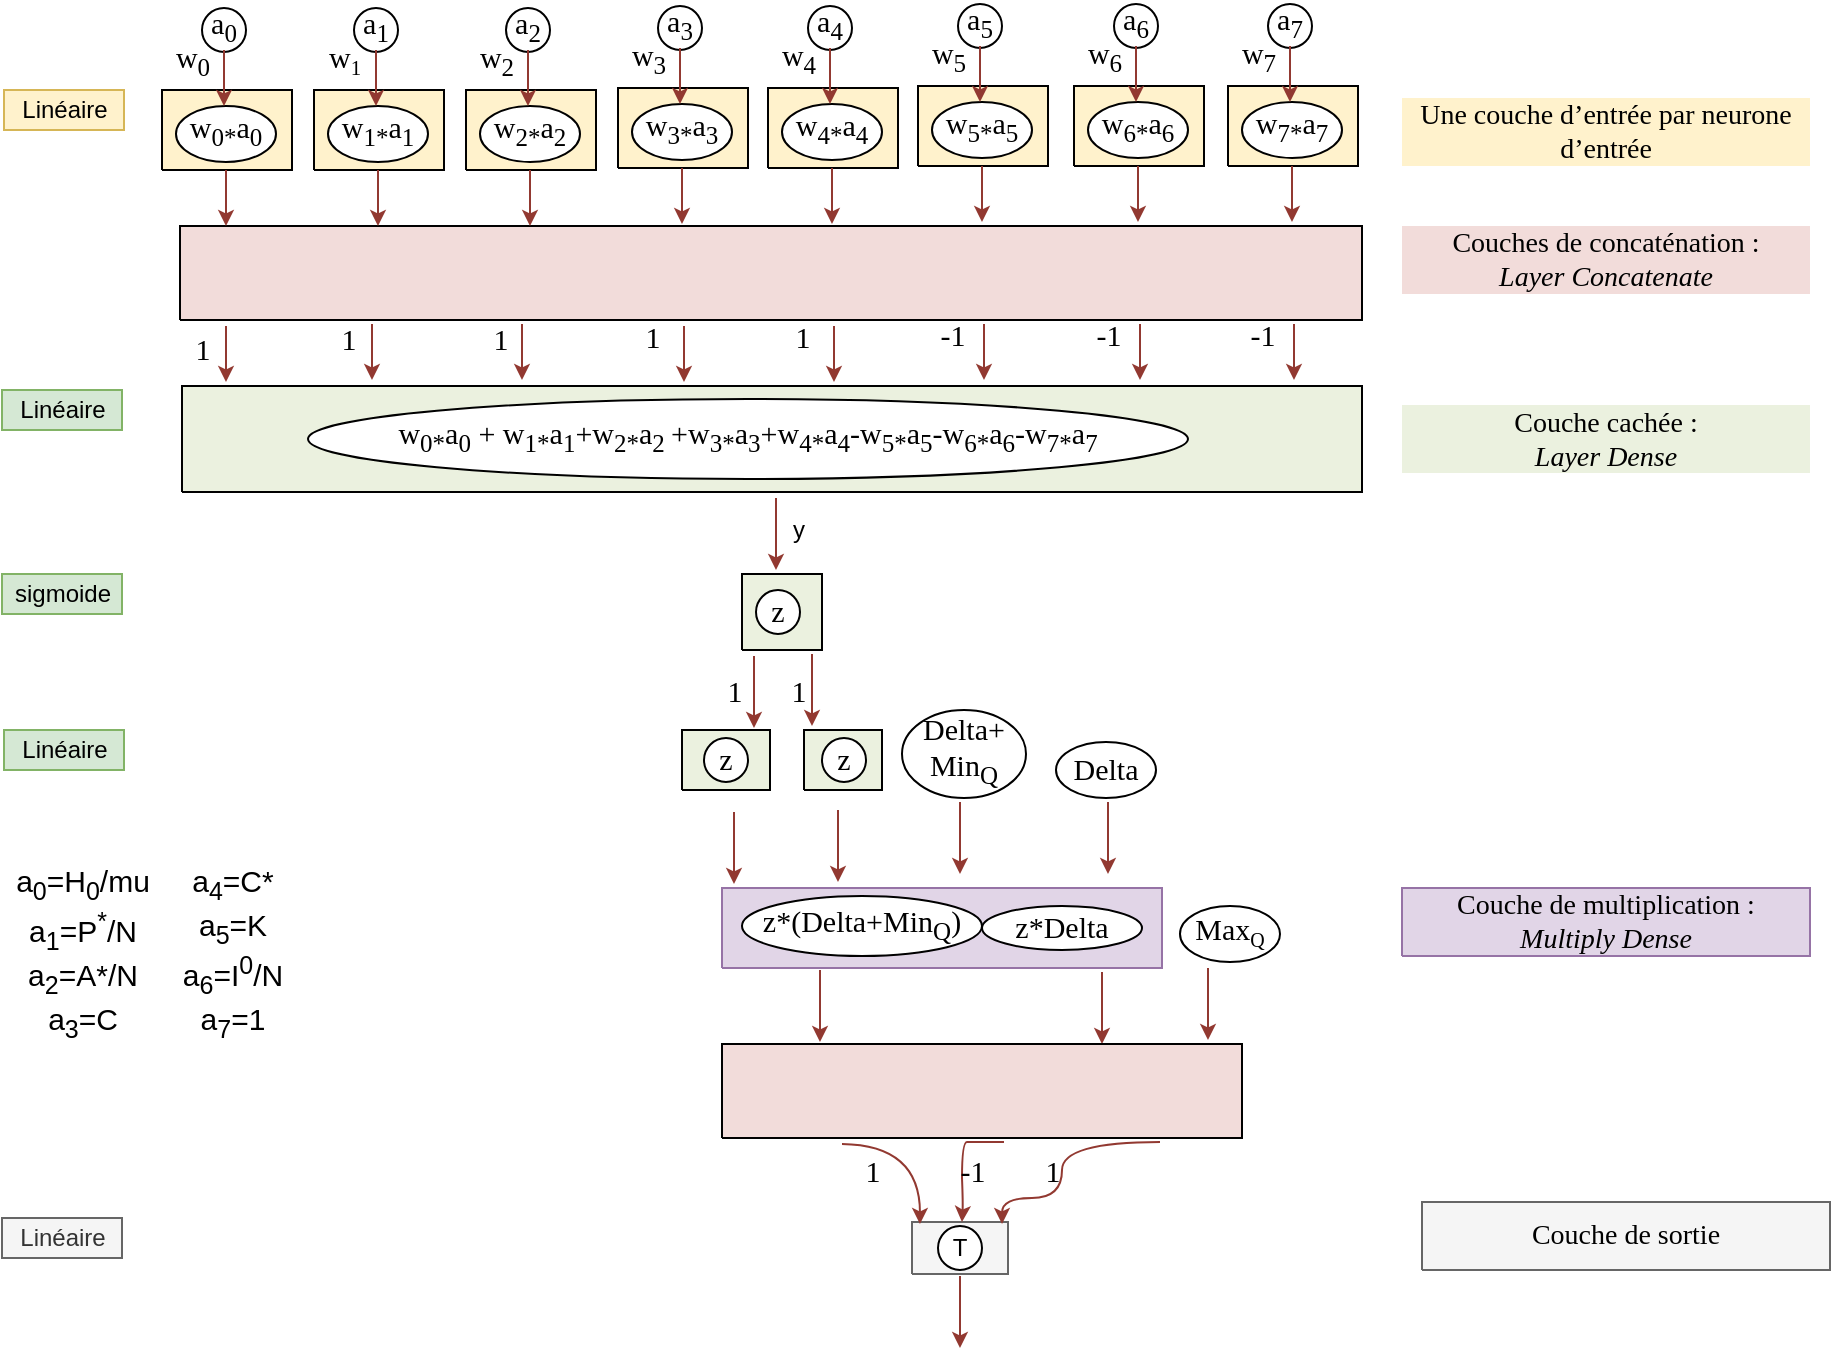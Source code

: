 <mxfile version="14.7.7" type="device"><diagram id="oQMesu0blkfVtcud4Ic4" name="Page-1"><mxGraphModel dx="1182" dy="707" grid="1" gridSize="10" guides="1" tooltips="1" connect="1" arrows="1" fold="1" page="1" pageScale="1" pageWidth="827" pageHeight="1169" math="0" shadow="0"><root><mxCell id="0"/><mxCell id="1" parent="0"/><mxCell id="98p_dCbyfDko-DnN-u34-4" style="vsdxID=197;fillColor=#ebf1df;gradientColor=none;shape=stencil(nZBLDoAgDERP0z3SIyjew0SURgSD+Lu9kMZoXLhwN9O+tukAlrNpJg1SzDH4QW/URgNYgZTkjA4UkwJUgGXng+6DX1zLfmoymdXo17xh5zmRJ6Q42BWCfc2oJfdAr+Yv+AP9Cb7OJ3H/2JG1HNGz/84klThPVCc=);strokeColor=#000000;labelBackgroundColor=none;rounded=0;html=1;whiteSpace=wrap;" parent="1" vertex="1"><mxGeometry x="90" y="878" width="590" height="53" as="geometry"/></mxCell><mxCell id="98p_dCbyfDko-DnN-u34-5" style="vsdxID=195;fillColor=#f5f5f5;shape=stencil(nZBLDoAgDERP0z3SIyjew0SURgSD+Lu9kMZoXLhwN9O+tukAlrNpJg1SzDH4QW/URgNYgZTkjA4UkwJUgGXng+6DX1zLfmoymdXo17xh5zmRJ6Q42BWCfc2oJfdAr+Yv+AP9Cb7OJ3H/2JG1HNGz/84klThPVCc=);strokeColor=#666666;labelBackgroundColor=none;rounded=0;html=1;whiteSpace=wrap;fontColor=#333333;" parent="1" vertex="1"><mxGeometry x="455" y="1296" width="48" height="26" as="geometry"/></mxCell><mxCell id="98p_dCbyfDko-DnN-u34-12" style="vsdxID=93;fillColor=#f2dcda;gradientColor=none;shape=stencil(nZBLDoAgDERP0z3SIyjew0SURgSD+Lu9kMZoXLhwN9O+tukAlrNpJg1SzDH4QW/URgNYgZTkjA4UkwJUgGXng+6DX1zLfmoymdXo17xh5zmRJ6Q42BWCfc2oJfdAr+Yv+AP9Cb7OJ3H/2JG1HNGz/84klThPVCc=);strokeColor=#000000;labelBackgroundColor=none;rounded=0;html=1;whiteSpace=wrap;" parent="1" vertex="1"><mxGeometry x="89" y="798" width="591" height="47" as="geometry"/></mxCell><mxCell id="98p_dCbyfDko-DnN-u34-32" style="vsdxID=247;edgeStyle=none;startArrow=none;endArrow=classic;startSize=5;endSize=5;strokeColor=#923931;spacingTop=0;spacingBottom=0;spacingLeft=0;spacingRight=0;verticalAlign=middle;html=1;labelBackgroundColor=#ffffff;rounded=0;" parent="1" edge="1"><mxGeometry relative="1" as="geometry"><Array as="points"/><mxPoint x="387" y="934" as="sourcePoint"/><mxPoint x="387" y="970" as="targetPoint"/></mxGeometry></mxCell><mxCell id="98p_dCbyfDko-DnN-u34-39" value="&lt;p style=&quot;margin: 0px ; text-indent: 0px ; direction: ltr ; font-size: 14px&quot;&gt;&lt;font style=&quot;font-size: 14px&quot;&gt;&lt;br&gt;&lt;/font&gt;&lt;/p&gt;&lt;font style=&quot;font-size: 15px&quot;&gt;&lt;font style=&quot;font-size: 15px&quot;&gt;&lt;span style=&quot;font-family: &amp;#34;cambria math&amp;#34;&quot;&gt;w&lt;/span&gt;&lt;sub style=&quot;font-family: &amp;#34;cambria math&amp;#34;&quot;&gt;0*&lt;/sub&gt;&lt;span style=&quot;font-family: &amp;#34;cambria math&amp;#34;&quot;&gt;a&lt;/span&gt;&lt;sub style=&quot;font-family: &amp;#34;cambria math&amp;#34;&quot;&gt;0&lt;/sub&gt;&lt;span style=&quot;font-family: &amp;#34;cambria math&amp;#34;&quot;&gt;&amp;nbsp;+&amp;nbsp;&lt;/span&gt;&lt;span style=&quot;font-family: &amp;#34;cambria math&amp;#34;&quot;&gt;w&lt;/span&gt;&lt;sub style=&quot;font-family: &amp;#34;cambria math&amp;#34;&quot;&gt;1*&lt;/sub&gt;&lt;span style=&quot;font-family: &amp;#34;cambria math&amp;#34;&quot;&gt;a&lt;/span&gt;&lt;sub style=&quot;font-family: &amp;#34;cambria math&amp;#34;&quot;&gt;1&lt;/sub&gt;&lt;span style=&quot;font-family: &amp;#34;cambria math&amp;#34;&quot;&gt;+&lt;/span&gt;&lt;span style=&quot;font-family: &amp;#34;cambria math&amp;#34;&quot;&gt;w&lt;/span&gt;&lt;sub style=&quot;font-family: &amp;#34;cambria math&amp;#34;&quot;&gt;2*&lt;/sub&gt;&lt;span style=&quot;font-family: &amp;#34;cambria math&amp;#34;&quot;&gt;a&lt;/span&gt;&lt;sub style=&quot;font-family: &amp;#34;cambria math&amp;#34;&quot;&gt;2 &lt;/sub&gt;&lt;span style=&quot;font-family: &amp;#34;cambria math&amp;#34;&quot;&gt;+&lt;/span&gt;&lt;span style=&quot;font-family: &amp;#34;cambria math&amp;#34;&quot;&gt;w&lt;/span&gt;&lt;sub style=&quot;font-family: &amp;#34;cambria math&amp;#34;&quot;&gt;3*&lt;/sub&gt;&lt;span style=&quot;font-family: &amp;#34;cambria math&amp;#34;&quot;&gt;a&lt;/span&gt;&lt;sub style=&quot;font-family: &amp;#34;cambria math&amp;#34;&quot;&gt;3&lt;/sub&gt;&lt;span style=&quot;font-family: &amp;#34;cambria math&amp;#34;&quot;&gt;+&lt;/span&gt;&lt;span style=&quot;font-family: &amp;#34;cambria math&amp;#34;&quot;&gt;w&lt;/span&gt;&lt;sub style=&quot;font-family: &amp;#34;cambria math&amp;#34;&quot;&gt;4*&lt;/sub&gt;&lt;span style=&quot;font-family: &amp;#34;cambria math&amp;#34;&quot;&gt;a&lt;/span&gt;&lt;sub style=&quot;font-family: &amp;#34;cambria math&amp;#34;&quot;&gt;4&lt;/sub&gt;&lt;span style=&quot;font-family: &amp;#34;cambria math&amp;#34;&quot;&gt;-&lt;/span&gt;&lt;span style=&quot;font-family: &amp;#34;cambria math&amp;#34;&quot;&gt;w&lt;/span&gt;&lt;sub style=&quot;font-family: &amp;#34;cambria math&amp;#34;&quot;&gt;5*&lt;/sub&gt;&lt;span style=&quot;font-family: &amp;#34;cambria math&amp;#34;&quot;&gt;a&lt;/span&gt;&lt;sub style=&quot;font-family: &amp;#34;cambria math&amp;#34;&quot;&gt;5&lt;/sub&gt;&lt;span style=&quot;font-family: &amp;#34;cambria math&amp;#34;&quot;&gt;-&lt;/span&gt;&lt;span style=&quot;font-family: &amp;#34;cambria math&amp;#34;&quot;&gt;w&lt;/span&gt;&lt;sub style=&quot;font-family: &amp;#34;cambria math&amp;#34;&quot;&gt;6*&lt;/sub&gt;&lt;span style=&quot;font-family: &amp;#34;cambria math&amp;#34;&quot;&gt;a&lt;/span&gt;&lt;sub style=&quot;font-family: &amp;#34;cambria math&amp;#34;&quot;&gt;6&lt;/sub&gt;&lt;span style=&quot;font-family: &amp;#34;cambria math&amp;#34;&quot;&gt;-&lt;/span&gt;&lt;span style=&quot;font-family: &amp;#34;cambria math&amp;#34;&quot;&gt;w&lt;/span&gt;&lt;sub style=&quot;font-family: &amp;#34;cambria math&amp;#34;&quot;&gt;7*&lt;/sub&gt;&lt;span style=&quot;font-family: &amp;#34;cambria math&amp;#34;&quot;&gt;a&lt;/span&gt;&lt;sub style=&quot;font-family: &amp;#34;cambria math&amp;#34;&quot;&gt;7&lt;/sub&gt;&lt;sub style=&quot;font-family: &amp;#34;cambria math&amp;#34;&quot;&gt;&lt;br style=&quot;font-size: 15px&quot;&gt;&lt;/sub&gt;&lt;/font&gt;&lt;br&gt;&lt;/font&gt;" style="verticalAlign=middle;align=center;vsdxID=71;shape=stencil(vVHLDsIgEPwajiQI6RfU+h8bu22JCGRB2/69kG1iazx58DazM/vIjjBtmiCi0CplCjecbZ8nYc5Ca+snJJsLEqYTph0C4Ujh4XvmEaqzont41gkL96naodXKrGF6YSfQtUi0OXXDVlqPfJNP6usotUhYbJIUMmQb/GGrAxpRljVycDBuc1hKM2LclX8/7H9nFfB+82Cd45T2+mcspcSRmu4F);spacingTop=-3;spacingBottom=-1;spacingLeft=-3;spacingRight=-3;labelBackgroundColor=none;rounded=0;html=1;whiteSpace=wrap;" parent="1" vertex="1"><mxGeometry x="153" y="884.5" width="440" height="40" as="geometry"/></mxCell><mxCell id="98p_dCbyfDko-DnN-u34-42" value="T" style="vsdxID=74;fillColor=#FFFFFF;gradientColor=none;shape=stencil(vVHLDsIgEPwajiQI6RfU+h8bu22JCGRB2/69kG1iazx58DazM/vIjjBtmiCi0CplCjecbZ8nYc5Ca+snJJsLEqYTph0C4Ujh4XvmEaqzont41gkL96naodXKrGF6YSfQtUi0OXXDVlqPfJNP6usotUhYbJIUMmQb/GGrAxpRljVycDBuc1hKM2LclX8/7H9nFfB+82Cd45T2+mcspcSRmu4F);labelBackgroundColor=none;rounded=0;html=1;whiteSpace=wrap;" parent="1" vertex="1"><mxGeometry x="468" y="1298" width="22" height="22" as="geometry"/></mxCell><mxCell id="98p_dCbyfDko-DnN-u34-50" value="&lt;font style=&quot;font-size:14px;font-family:Calibri;color:#000000;direction:ltr;letter-spacing:0px;line-height:120%;opacity:1&quot;&gt;Une couche d’entrée par neurone d’entrée&lt;br/&gt;&lt;/font&gt;" style="verticalAlign=middle;align=center;vsdxID=192;fillColor=#fff2cc;gradientColor=none;shape=stencil(nZBLDoAgDERP0z3SIyjew0SURgSD+Lu9kMZoXLhwN9O+tukAlrNpJg1SzDH4QW/URgNYgZTkjA4UkwJUgGXng+6DX1zLfmoymdXo17xh5zmRJ6Q42BWCfc2oJfdAr+Yv+AP9Cb7OJ3H/2JG1HNGz/84klThPVCc=);strokeColor=none;labelBackgroundColor=none;rounded=0;html=1;whiteSpace=wrap;" parent="1" vertex="1"><mxGeometry x="700" y="734" width="204" height="34" as="geometry"/></mxCell><mxCell id="98p_dCbyfDko-DnN-u34-51" value="&lt;p style=&quot;align:center;margin-left:0;margin-right:0;margin-top:0px;margin-bottom:0px;text-indent:0;valign:middle;direction:ltr;&quot;&gt;&lt;font style=&quot;font-size:14px;font-family:Calibri;color:#000000;direction:ltr;letter-spacing:0px;line-height:120%;opacity:1&quot;&gt;Couches de concaténation : &lt;br/&gt;&lt;/font&gt;&lt;font style=&quot;font-size:14px;font-family:Themed;color:#000000;direction:ltr;letter-spacing:0px;line-height:120%;opacity:1&quot;&gt;&lt;i&gt;Layer Concatenate&lt;/i&gt;&lt;/font&gt;&lt;font style=&quot;font-size:14px;font-family:Themed;color:#000000;direction:ltr;letter-spacing:0px;line-height:120%;opacity:1&quot;&gt;&lt;br/&gt;&lt;/font&gt;&lt;/p&gt;" style="verticalAlign=middle;align=center;vsdxID=194;fillColor=#f2dcda;gradientColor=none;shape=stencil(nZBLDoAgDERP0z3SIyjew0SURgSD+Lu9kMZoXLhwN9O+tukAlrNpJg1SzDH4QW/URgNYgZTkjA4UkwJUgGXng+6DX1zLfmoymdXo17xh5zmRJ6Q42BWCfc2oJfdAr+Yv+AP9Cb7OJ3H/2JG1HNGz/84klThPVCc=);strokeColor=none;labelBackgroundColor=none;rounded=0;html=1;whiteSpace=wrap;" parent="1" vertex="1"><mxGeometry x="700" y="798" width="204" height="34" as="geometry"/></mxCell><mxCell id="98p_dCbyfDko-DnN-u34-52" value="&lt;font style=&quot;font-size:14px;font-family:Calibri;color:#000000;direction:ltr;letter-spacing:0px;line-height:120%;opacity:1&quot;&gt;Couche de sortie&lt;br/&gt;&lt;/font&gt;" style="verticalAlign=middle;align=center;vsdxID=196;fillColor=#f5f5f5;shape=stencil(nZBLDoAgDERP0z3SIyjew0SURgSD+Lu9kMZoXLhwN9O+tukAlrNpJg1SzDH4QW/URgNYgZTkjA4UkwJUgGXng+6DX1zLfmoymdXo17xh5zmRJ6Q42BWCfc2oJfdAr+Yv+AP9Cb7OJ3H/2JG1HNGz/84klThPVCc=);strokeColor=#666666;labelBackgroundColor=none;rounded=0;html=1;whiteSpace=wrap;fontColor=#333333;" parent="1" vertex="1"><mxGeometry x="710" y="1286" width="204" height="34" as="geometry"/></mxCell><mxCell id="98p_dCbyfDko-DnN-u34-53" value="&lt;p style=&quot;margin-left: 0 ; margin-right: 0 ; margin-top: 0px ; margin-bottom: 0px ; text-indent: 0 ; direction: ltr&quot;&gt;&lt;font style=&quot;font-size: 14px ; font-family: &amp;#34;calibri&amp;#34; ; color: #000000 ; direction: ltr ; letter-spacing: 0px ; line-height: 120% ; opacity: 1&quot;&gt;Couche cachée :&lt;br&gt;&lt;/font&gt;&lt;font style=&quot;font-size: 14px ; font-family: &amp;#34;themed&amp;#34; ; color: #000000 ; direction: ltr ; letter-spacing: 0px ; line-height: 120% ; opacity: 1&quot;&gt;&lt;i&gt;Layer Dense&lt;/i&gt;&lt;/font&gt;&lt;font style=&quot;font-size: 14px ; font-family: &amp;#34;themed&amp;#34; ; color: #000000 ; direction: ltr ; letter-spacing: 0px ; line-height: 120% ; opacity: 1&quot;&gt;&lt;br&gt;&lt;/font&gt;&lt;/p&gt;" style="verticalAlign=middle;align=center;vsdxID=200;fillColor=#ebf1df;gradientColor=none;shape=stencil(nZBLDoAgDERP0z3SIyjew0SURgSD+Lu9kMZoXLhwN9O+tukAlrNpJg1SzDH4QW/URgNYgZTkjA4UkwJUgGXng+6DX1zLfmoymdXo17xh5zmRJ6Q42BWCfc2oJfdAr+Yv+AP9Cb7OJ3H/2JG1HNGz/84klThPVCc=);strokeColor=none;labelBackgroundColor=none;rounded=0;html=1;whiteSpace=wrap;" parent="1" vertex="1"><mxGeometry x="700" y="887.5" width="204" height="34" as="geometry"/></mxCell><mxCell id="98p_dCbyfDko-DnN-u34-64" style="vsdxID=85;fillColor=#fff2cc;gradientColor=none;shape=stencil(nZBLDoAgDERP0z3SIyjew0SURgSD+Lu9kMZoXLhwN9O+tukAlrNpJg1SzDH4QW/URgNYgZTkjA4UkwJUgGXng+6DX1zLfmoymdXo17xh5zmRJ6Q42BWCfc2oJfdAr+Yv+AP9Cb7OJ3H/2JG1HNGz/84klThPVCc=);strokeColor=#000000;labelBackgroundColor=none;rounded=0;html=1;whiteSpace=wrap;" parent="1" vertex="1"><mxGeometry x="80" y="730" width="65" height="40" as="geometry"/></mxCell><mxCell id="98p_dCbyfDko-DnN-u34-65" style="vsdxID=102;edgeStyle=none;startArrow=none;endArrow=classic;startSize=5;endSize=5;strokeColor=#923931;spacingTop=0;spacingBottom=0;spacingLeft=0;spacingRight=0;verticalAlign=middle;html=1;labelBackgroundColor=#ffffff;rounded=0;" parent="1" edge="1"><mxGeometry relative="1" as="geometry"><Array as="points"/><mxPoint x="112" y="770" as="sourcePoint"/><mxPoint x="112" y="798" as="targetPoint"/></mxGeometry></mxCell><mxCell id="98p_dCbyfDko-DnN-u34-66" value="&lt;p style=&quot;margin-left: 0 ; margin-right: 0 ; margin-top: 0px ; margin-bottom: 0px ; text-indent: 0 ; direction: ltr&quot;&gt;&lt;font style=&quot;font-size: 15px ; font-family: &amp;#34;cambria math&amp;#34; ; color: #000000 ; direction: ltr ; letter-spacing: 0px ; line-height: 120% ; opacity: 1&quot;&gt;w&lt;sub&gt;0*&lt;/sub&gt;a&lt;sub&gt;0&lt;/sub&gt;&lt;br&gt;&lt;/font&gt;&lt;/p&gt;" style="verticalAlign=middle;align=center;vsdxID=66;fillColor=#FFFFFF;gradientColor=none;shape=stencil(vVHLDsIgEPwajiQI6RfU+h8bu22JCGRB2/69kG1iazx58DazM/vIjjBtmiCi0CplCjecbZ8nYc5Ca+snJJsLEqYTph0C4Ujh4XvmEaqzont41gkL96naodXKrGF6YSfQtUi0OXXDVlqPfJNP6usotUhYbJIUMmQb/GGrAxpRljVycDBuc1hKM2LclX8/7H9nFfB+82Cd45T2+mcspcSRmu4F);spacingTop=-3;spacingBottom=-1;spacingLeft=-3;spacingRight=-3;labelBackgroundColor=none;rounded=0;html=1;whiteSpace=wrap;" parent="1" vertex="1"><mxGeometry x="87" y="738" width="50" height="28" as="geometry"/></mxCell><mxCell id="98p_dCbyfDko-DnN-u34-68" value="&lt;p style=&quot;margin-left: 0 ; margin-right: 0 ; margin-top: 0px ; margin-bottom: 0px ; text-indent: 0 ; direction: ltr&quot;&gt;&lt;font style=&quot;font-family: &amp;#34;cambria math&amp;#34; ; color: rgb(0 , 0 , 0) ; direction: ltr ; letter-spacing: 0px ; line-height: 120% ; opacity: 1 ; font-size: 15px&quot;&gt;a&lt;sub&gt;0&lt;/sub&gt;&lt;/font&gt;&lt;/p&gt;" style="verticalAlign=middle;align=center;vsdxID=66;fillColor=#FFFFFF;gradientColor=none;shape=stencil(vVHLDsIgEPwajiQI6RfU+h8bu22JCGRB2/69kG1iazx58DazM/vIjjBtmiCi0CplCjecbZ8nYc5Ca+snJJsLEqYTph0C4Ujh4XvmEaqzont41gkL96naodXKrGF6YSfQtUi0OXXDVlqPfJNP6usotUhYbJIUMmQb/GGrAxpRljVycDBuc1hKM2LclX8/7H9nFfB+82Cd45T2+mcspcSRmu4F);spacingTop=-3;spacingBottom=-1;spacingLeft=-3;spacingRight=-3;labelBackgroundColor=none;rounded=0;html=1;whiteSpace=wrap;" parent="1" vertex="1"><mxGeometry x="100" y="689" width="22" height="22" as="geometry"/></mxCell><mxCell id="98p_dCbyfDko-DnN-u34-69" style="vsdxID=102;edgeStyle=none;startArrow=none;endArrow=classic;startSize=5;endSize=5;strokeColor=#923931;spacingTop=0;spacingBottom=0;spacingLeft=0;spacingRight=0;verticalAlign=middle;html=1;labelBackgroundColor=#ffffff;rounded=0;" parent="1" edge="1"><mxGeometry relative="1" as="geometry"><Array as="points"/><mxPoint x="111" y="710" as="sourcePoint"/><mxPoint x="111" y="738" as="targetPoint"/></mxGeometry></mxCell><mxCell id="98p_dCbyfDko-DnN-u34-71" value="&lt;font style=&quot;letter-spacing: 0px ; font-family: &amp;#34;cambria math&amp;#34; ; direction: ltr ; line-height: 18px ; opacity: 1&quot;&gt;&lt;sub&gt;&lt;span style=&quot;font-size: 15px&quot;&gt;w&lt;sub&gt;0&lt;/sub&gt;&lt;/span&gt;&lt;/sub&gt;&lt;/font&gt;" style="text;html=1;align=center;verticalAlign=middle;resizable=0;points=[];autosize=1;strokeColor=none;" parent="1" vertex="1"><mxGeometry x="80" y="700" width="30" height="30" as="geometry"/></mxCell><mxCell id="98p_dCbyfDko-DnN-u34-72" value="Linéaire" style="text;html=1;align=center;verticalAlign=middle;resizable=0;points=[];autosize=1;strokeColor=#d6b656;fillColor=#fff2cc;" parent="1" vertex="1"><mxGeometry x="1" y="730" width="60" height="20" as="geometry"/></mxCell><mxCell id="98p_dCbyfDko-DnN-u34-74" style="vsdxID=85;fillColor=#fff2cc;gradientColor=none;shape=stencil(nZBLDoAgDERP0z3SIyjew0SURgSD+Lu9kMZoXLhwN9O+tukAlrNpJg1SzDH4QW/URgNYgZTkjA4UkwJUgGXng+6DX1zLfmoymdXo17xh5zmRJ6Q42BWCfc2oJfdAr+Yv+AP9Cb7OJ3H/2JG1HNGz/84klThPVCc=);strokeColor=#000000;labelBackgroundColor=none;rounded=0;html=1;whiteSpace=wrap;" parent="1" vertex="1"><mxGeometry x="156" y="730" width="65" height="40" as="geometry"/></mxCell><mxCell id="98p_dCbyfDko-DnN-u34-75" style="vsdxID=102;edgeStyle=none;startArrow=none;endArrow=classic;startSize=5;endSize=5;strokeColor=#923931;spacingTop=0;spacingBottom=0;spacingLeft=0;spacingRight=0;verticalAlign=middle;html=1;labelBackgroundColor=#ffffff;rounded=0;" parent="1" edge="1"><mxGeometry relative="1" as="geometry"><Array as="points"/><mxPoint x="188" y="770" as="sourcePoint"/><mxPoint x="188" y="798" as="targetPoint"/></mxGeometry></mxCell><mxCell id="98p_dCbyfDko-DnN-u34-76" value="&lt;p style=&quot;margin-left: 0 ; margin-right: 0 ; margin-top: 0px ; margin-bottom: 0px ; text-indent: 0 ; direction: ltr&quot;&gt;&lt;font style=&quot;font-size: 15px ; font-family: &amp;#34;cambria math&amp;#34; ; color: #000000 ; direction: ltr ; letter-spacing: 0px ; line-height: 120% ; opacity: 1&quot;&gt;w&lt;sub&gt;1*&lt;/sub&gt;a&lt;sub&gt;1&lt;/sub&gt;&lt;br&gt;&lt;/font&gt;&lt;/p&gt;" style="verticalAlign=middle;align=center;vsdxID=66;fillColor=#FFFFFF;gradientColor=none;shape=stencil(vVHLDsIgEPwajiQI6RfU+h8bu22JCGRB2/69kG1iazx58DazM/vIjjBtmiCi0CplCjecbZ8nYc5Ca+snJJsLEqYTph0C4Ujh4XvmEaqzont41gkL96naodXKrGF6YSfQtUi0OXXDVlqPfJNP6usotUhYbJIUMmQb/GGrAxpRljVycDBuc1hKM2LclX8/7H9nFfB+82Cd45T2+mcspcSRmu4F);spacingTop=-3;spacingBottom=-1;spacingLeft=-3;spacingRight=-3;labelBackgroundColor=none;rounded=0;html=1;whiteSpace=wrap;" parent="1" vertex="1"><mxGeometry x="163" y="738" width="50" height="28" as="geometry"/></mxCell><mxCell id="98p_dCbyfDko-DnN-u34-77" value="&lt;p style=&quot;margin-left: 0 ; margin-right: 0 ; margin-top: 0px ; margin-bottom: 0px ; text-indent: 0 ; direction: ltr&quot;&gt;&lt;font style=&quot;font-size: 15px ; font-family: &amp;#34;cambria math&amp;#34; ; color: #000000 ; direction: ltr ; letter-spacing: 0px ; line-height: 120% ; opacity: 1&quot;&gt;a&lt;sub&gt;1&lt;/sub&gt;&lt;/font&gt;&lt;/p&gt;" style="verticalAlign=middle;align=center;vsdxID=66;fillColor=#FFFFFF;gradientColor=none;shape=stencil(vVHLDsIgEPwajiQI6RfU+h8bu22JCGRB2/69kG1iazx58DazM/vIjjBtmiCi0CplCjecbZ8nYc5Ca+snJJsLEqYTph0C4Ujh4XvmEaqzont41gkL96naodXKrGF6YSfQtUi0OXXDVlqPfJNP6usotUhYbJIUMmQb/GGrAxpRljVycDBuc1hKM2LclX8/7H9nFfB+82Cd45T2+mcspcSRmu4F);spacingTop=-3;spacingBottom=-1;spacingLeft=-3;spacingRight=-3;labelBackgroundColor=none;rounded=0;html=1;whiteSpace=wrap;" parent="1" vertex="1"><mxGeometry x="176" y="689" width="22" height="22" as="geometry"/></mxCell><mxCell id="98p_dCbyfDko-DnN-u34-78" style="vsdxID=102;edgeStyle=none;startArrow=none;endArrow=classic;startSize=5;endSize=5;strokeColor=#923931;spacingTop=0;spacingBottom=0;spacingLeft=0;spacingRight=0;verticalAlign=middle;html=1;labelBackgroundColor=#ffffff;rounded=0;" parent="1" edge="1"><mxGeometry relative="1" as="geometry"><Array as="points"/><mxPoint x="187" y="710" as="sourcePoint"/><mxPoint x="187" y="738" as="targetPoint"/></mxGeometry></mxCell><mxCell id="98p_dCbyfDko-DnN-u34-79" value="&lt;font style=&quot;letter-spacing: 0px ; font-family: &amp;#34;cambria math&amp;#34; ; direction: ltr ; line-height: 18px ; opacity: 1&quot;&gt;&lt;sub&gt;&lt;span style=&quot;font-size: 15px&quot;&gt;w&lt;/span&gt;&lt;span style=&quot;font-size: 12.5px&quot;&gt;&lt;sub&gt;1&lt;/sub&gt;&lt;/span&gt;&lt;/sub&gt;&lt;/font&gt;" style="text;html=1;align=center;verticalAlign=middle;resizable=0;points=[];autosize=1;strokeColor=none;" parent="1" vertex="1"><mxGeometry x="156" y="700" width="30" height="30" as="geometry"/></mxCell><mxCell id="98p_dCbyfDko-DnN-u34-80" style="vsdxID=85;fillColor=#fff2cc;gradientColor=none;shape=stencil(nZBLDoAgDERP0z3SIyjew0SURgSD+Lu9kMZoXLhwN9O+tukAlrNpJg1SzDH4QW/URgNYgZTkjA4UkwJUgGXng+6DX1zLfmoymdXo17xh5zmRJ6Q42BWCfc2oJfdAr+Yv+AP9Cb7OJ3H/2JG1HNGz/84klThPVCc=);strokeColor=#000000;labelBackgroundColor=none;rounded=0;html=1;whiteSpace=wrap;" parent="1" vertex="1"><mxGeometry x="232" y="730" width="65" height="40" as="geometry"/></mxCell><mxCell id="98p_dCbyfDko-DnN-u34-81" style="vsdxID=102;edgeStyle=none;startArrow=none;endArrow=classic;startSize=5;endSize=5;strokeColor=#923931;spacingTop=0;spacingBottom=0;spacingLeft=0;spacingRight=0;verticalAlign=middle;html=1;labelBackgroundColor=#ffffff;rounded=0;" parent="1" edge="1"><mxGeometry relative="1" as="geometry"><Array as="points"/><mxPoint x="264" y="770" as="sourcePoint"/><mxPoint x="264" y="798" as="targetPoint"/></mxGeometry></mxCell><mxCell id="98p_dCbyfDko-DnN-u34-82" value="&lt;p style=&quot;margin-left: 0 ; margin-right: 0 ; margin-top: 0px ; margin-bottom: 0px ; text-indent: 0 ; direction: ltr&quot;&gt;&lt;font style=&quot;font-size: 15px ; font-family: &amp;#34;cambria math&amp;#34; ; color: #000000 ; direction: ltr ; letter-spacing: 0px ; line-height: 120% ; opacity: 1&quot;&gt;w&lt;sub&gt;2*&lt;/sub&gt;a&lt;sub&gt;2&lt;/sub&gt;&lt;br&gt;&lt;/font&gt;&lt;/p&gt;" style="verticalAlign=middle;align=center;vsdxID=66;fillColor=#FFFFFF;gradientColor=none;shape=stencil(vVHLDsIgEPwajiQI6RfU+h8bu22JCGRB2/69kG1iazx58DazM/vIjjBtmiCi0CplCjecbZ8nYc5Ca+snJJsLEqYTph0C4Ujh4XvmEaqzont41gkL96naodXKrGF6YSfQtUi0OXXDVlqPfJNP6usotUhYbJIUMmQb/GGrAxpRljVycDBuc1hKM2LclX8/7H9nFfB+82Cd45T2+mcspcSRmu4F);spacingTop=-3;spacingBottom=-1;spacingLeft=-3;spacingRight=-3;labelBackgroundColor=none;rounded=0;html=1;whiteSpace=wrap;" parent="1" vertex="1"><mxGeometry x="239" y="738" width="50" height="28" as="geometry"/></mxCell><mxCell id="98p_dCbyfDko-DnN-u34-83" value="&lt;p style=&quot;margin-left: 0 ; margin-right: 0 ; margin-top: 0px ; margin-bottom: 0px ; text-indent: 0 ; direction: ltr&quot;&gt;&lt;font style=&quot;font-size: 15px ; font-family: &amp;#34;cambria math&amp;#34; ; color: #000000 ; direction: ltr ; letter-spacing: 0px ; line-height: 120% ; opacity: 1&quot;&gt;a&lt;sub&gt;2&lt;/sub&gt;&lt;/font&gt;&lt;/p&gt;" style="verticalAlign=middle;align=center;vsdxID=66;fillColor=#FFFFFF;gradientColor=none;shape=stencil(vVHLDsIgEPwajiQI6RfU+h8bu22JCGRB2/69kG1iazx58DazM/vIjjBtmiCi0CplCjecbZ8nYc5Ca+snJJsLEqYTph0C4Ujh4XvmEaqzont41gkL96naodXKrGF6YSfQtUi0OXXDVlqPfJNP6usotUhYbJIUMmQb/GGrAxpRljVycDBuc1hKM2LclX8/7H9nFfB+82Cd45T2+mcspcSRmu4F);spacingTop=-3;spacingBottom=-1;spacingLeft=-3;spacingRight=-3;labelBackgroundColor=none;rounded=0;html=1;whiteSpace=wrap;" parent="1" vertex="1"><mxGeometry x="252" y="689" width="22" height="22" as="geometry"/></mxCell><mxCell id="98p_dCbyfDko-DnN-u34-84" style="vsdxID=102;edgeStyle=none;startArrow=none;endArrow=classic;startSize=5;endSize=5;strokeColor=#923931;spacingTop=0;spacingBottom=0;spacingLeft=0;spacingRight=0;verticalAlign=middle;html=1;labelBackgroundColor=#ffffff;rounded=0;" parent="1" edge="1"><mxGeometry relative="1" as="geometry"><Array as="points"/><mxPoint x="263" y="710" as="sourcePoint"/><mxPoint x="263" y="738" as="targetPoint"/></mxGeometry></mxCell><mxCell id="98p_dCbyfDko-DnN-u34-85" value="&lt;font style=&quot;letter-spacing: 0px ; font-family: &amp;#34;cambria math&amp;#34; ; direction: ltr ; line-height: 18px ; opacity: 1&quot;&gt;&lt;sub&gt;&lt;span style=&quot;font-size: 15px&quot;&gt;w&lt;sub&gt;2&lt;/sub&gt;&lt;/span&gt;&lt;/sub&gt;&lt;/font&gt;" style="text;html=1;align=center;verticalAlign=middle;resizable=0;points=[];autosize=1;strokeColor=none;" parent="1" vertex="1"><mxGeometry x="232" y="700" width="30" height="30" as="geometry"/></mxCell><mxCell id="98p_dCbyfDko-DnN-u34-92" style="vsdxID=85;fillColor=#fff2cc;gradientColor=none;shape=stencil(nZBLDoAgDERP0z3SIyjew0SURgSD+Lu9kMZoXLhwN9O+tukAlrNpJg1SzDH4QW/URgNYgZTkjA4UkwJUgGXng+6DX1zLfmoymdXo17xh5zmRJ6Q42BWCfc2oJfdAr+Yv+AP9Cb7OJ3H/2JG1HNGz/84klThPVCc=);strokeColor=#000000;labelBackgroundColor=none;rounded=0;html=1;whiteSpace=wrap;" parent="1" vertex="1"><mxGeometry x="308" y="729" width="65" height="40" as="geometry"/></mxCell><mxCell id="98p_dCbyfDko-DnN-u34-93" style="vsdxID=102;edgeStyle=none;startArrow=none;endArrow=classic;startSize=5;endSize=5;strokeColor=#923931;spacingTop=0;spacingBottom=0;spacingLeft=0;spacingRight=0;verticalAlign=middle;html=1;labelBackgroundColor=#ffffff;rounded=0;" parent="1" edge="1"><mxGeometry relative="1" as="geometry"><Array as="points"/><mxPoint x="340" y="769" as="sourcePoint"/><mxPoint x="340" y="797" as="targetPoint"/></mxGeometry></mxCell><mxCell id="98p_dCbyfDko-DnN-u34-94" value="&lt;p style=&quot;margin-left: 0 ; margin-right: 0 ; margin-top: 0px ; margin-bottom: 0px ; text-indent: 0 ; direction: ltr&quot;&gt;&lt;font style=&quot;font-size: 15px ; font-family: &amp;#34;cambria math&amp;#34; ; color: #000000 ; direction: ltr ; letter-spacing: 0px ; line-height: 120% ; opacity: 1&quot;&gt;w&lt;sub&gt;3*&lt;/sub&gt;a&lt;sub&gt;3&lt;/sub&gt;&lt;br&gt;&lt;/font&gt;&lt;/p&gt;" style="verticalAlign=middle;align=center;vsdxID=66;fillColor=#FFFFFF;gradientColor=none;shape=stencil(vVHLDsIgEPwajiQI6RfU+h8bu22JCGRB2/69kG1iazx58DazM/vIjjBtmiCi0CplCjecbZ8nYc5Ca+snJJsLEqYTph0C4Ujh4XvmEaqzont41gkL96naodXKrGF6YSfQtUi0OXXDVlqPfJNP6usotUhYbJIUMmQb/GGrAxpRljVycDBuc1hKM2LclX8/7H9nFfB+82Cd45T2+mcspcSRmu4F);spacingTop=-3;spacingBottom=-1;spacingLeft=-3;spacingRight=-3;labelBackgroundColor=none;rounded=0;html=1;whiteSpace=wrap;" parent="1" vertex="1"><mxGeometry x="315" y="737" width="50" height="28" as="geometry"/></mxCell><mxCell id="98p_dCbyfDko-DnN-u34-95" value="&lt;p style=&quot;margin-left: 0 ; margin-right: 0 ; margin-top: 0px ; margin-bottom: 0px ; text-indent: 0 ; direction: ltr&quot;&gt;&lt;font style=&quot;font-size: 15px ; font-family: &amp;#34;cambria math&amp;#34; ; color: #000000 ; direction: ltr ; letter-spacing: 0px ; line-height: 120% ; opacity: 1&quot;&gt;a&lt;sub&gt;3&lt;/sub&gt;&lt;/font&gt;&lt;/p&gt;" style="verticalAlign=middle;align=center;vsdxID=66;fillColor=#FFFFFF;gradientColor=none;shape=stencil(vVHLDsIgEPwajiQI6RfU+h8bu22JCGRB2/69kG1iazx58DazM/vIjjBtmiCi0CplCjecbZ8nYc5Ca+snJJsLEqYTph0C4Ujh4XvmEaqzont41gkL96naodXKrGF6YSfQtUi0OXXDVlqPfJNP6usotUhYbJIUMmQb/GGrAxpRljVycDBuc1hKM2LclX8/7H9nFfB+82Cd45T2+mcspcSRmu4F);spacingTop=-3;spacingBottom=-1;spacingLeft=-3;spacingRight=-3;labelBackgroundColor=none;rounded=0;html=1;whiteSpace=wrap;" parent="1" vertex="1"><mxGeometry x="328" y="688" width="22" height="22" as="geometry"/></mxCell><mxCell id="98p_dCbyfDko-DnN-u34-96" style="vsdxID=102;edgeStyle=none;startArrow=none;endArrow=classic;startSize=5;endSize=5;strokeColor=#923931;spacingTop=0;spacingBottom=0;spacingLeft=0;spacingRight=0;verticalAlign=middle;html=1;labelBackgroundColor=#ffffff;rounded=0;" parent="1" edge="1"><mxGeometry relative="1" as="geometry"><Array as="points"/><mxPoint x="339" y="709" as="sourcePoint"/><mxPoint x="339" y="737" as="targetPoint"/></mxGeometry></mxCell><mxCell id="98p_dCbyfDko-DnN-u34-97" value="&lt;font style=&quot;letter-spacing: 0px ; font-family: &amp;#34;cambria math&amp;#34; ; direction: ltr ; line-height: 18px ; opacity: 1&quot;&gt;&lt;sub&gt;&lt;span style=&quot;font-size: 15px&quot;&gt;w&lt;sub&gt;3&lt;/sub&gt;&lt;/span&gt;&lt;/sub&gt;&lt;/font&gt;" style="text;html=1;align=center;verticalAlign=middle;resizable=0;points=[];autosize=1;strokeColor=none;" parent="1" vertex="1"><mxGeometry x="308" y="699" width="30" height="30" as="geometry"/></mxCell><mxCell id="98p_dCbyfDko-DnN-u34-98" style="vsdxID=85;fillColor=#fff2cc;gradientColor=none;shape=stencil(nZBLDoAgDERP0z3SIyjew0SURgSD+Lu9kMZoXLhwN9O+tukAlrNpJg1SzDH4QW/URgNYgZTkjA4UkwJUgGXng+6DX1zLfmoymdXo17xh5zmRJ6Q42BWCfc2oJfdAr+Yv+AP9Cb7OJ3H/2JG1HNGz/84klThPVCc=);strokeColor=#000000;labelBackgroundColor=none;rounded=0;html=1;whiteSpace=wrap;" parent="1" vertex="1"><mxGeometry x="383" y="729" width="65" height="40" as="geometry"/></mxCell><mxCell id="98p_dCbyfDko-DnN-u34-99" style="vsdxID=102;edgeStyle=none;startArrow=none;endArrow=classic;startSize=5;endSize=5;strokeColor=#923931;spacingTop=0;spacingBottom=0;spacingLeft=0;spacingRight=0;verticalAlign=middle;html=1;labelBackgroundColor=#ffffff;rounded=0;" parent="1" edge="1"><mxGeometry relative="1" as="geometry"><Array as="points"/><mxPoint x="415" y="769" as="sourcePoint"/><mxPoint x="415" y="797" as="targetPoint"/></mxGeometry></mxCell><mxCell id="98p_dCbyfDko-DnN-u34-100" value="&lt;p style=&quot;margin-left: 0 ; margin-right: 0 ; margin-top: 0px ; margin-bottom: 0px ; text-indent: 0 ; direction: ltr&quot;&gt;&lt;font style=&quot;font-size: 15px ; font-family: &amp;#34;cambria math&amp;#34; ; color: #000000 ; direction: ltr ; letter-spacing: 0px ; line-height: 120% ; opacity: 1&quot;&gt;w&lt;sub&gt;4*&lt;/sub&gt;a&lt;sub&gt;4&lt;/sub&gt;&lt;br&gt;&lt;/font&gt;&lt;/p&gt;" style="verticalAlign=middle;align=center;vsdxID=66;fillColor=#FFFFFF;gradientColor=none;shape=stencil(vVHLDsIgEPwajiQI6RfU+h8bu22JCGRB2/69kG1iazx58DazM/vIjjBtmiCi0CplCjecbZ8nYc5Ca+snJJsLEqYTph0C4Ujh4XvmEaqzont41gkL96naodXKrGF6YSfQtUi0OXXDVlqPfJNP6usotUhYbJIUMmQb/GGrAxpRljVycDBuc1hKM2LclX8/7H9nFfB+82Cd45T2+mcspcSRmu4F);spacingTop=-3;spacingBottom=-1;spacingLeft=-3;spacingRight=-3;labelBackgroundColor=none;rounded=0;html=1;whiteSpace=wrap;" parent="1" vertex="1"><mxGeometry x="390" y="737" width="50" height="28" as="geometry"/></mxCell><mxCell id="98p_dCbyfDko-DnN-u34-101" value="&lt;p style=&quot;margin-left: 0 ; margin-right: 0 ; margin-top: 0px ; margin-bottom: 0px ; text-indent: 0 ; direction: ltr&quot;&gt;&lt;font style=&quot;font-size: 15px ; font-family: &amp;#34;cambria math&amp;#34; ; color: #000000 ; direction: ltr ; letter-spacing: 0px ; line-height: 120% ; opacity: 1&quot;&gt;a&lt;sub&gt;4&lt;/sub&gt;&lt;/font&gt;&lt;/p&gt;" style="verticalAlign=middle;align=center;vsdxID=66;fillColor=#FFFFFF;gradientColor=none;shape=stencil(vVHLDsIgEPwajiQI6RfU+h8bu22JCGRB2/69kG1iazx58DazM/vIjjBtmiCi0CplCjecbZ8nYc5Ca+snJJsLEqYTph0C4Ujh4XvmEaqzont41gkL96naodXKrGF6YSfQtUi0OXXDVlqPfJNP6usotUhYbJIUMmQb/GGrAxpRljVycDBuc1hKM2LclX8/7H9nFfB+82Cd45T2+mcspcSRmu4F);spacingTop=-3;spacingBottom=-1;spacingLeft=-3;spacingRight=-3;labelBackgroundColor=none;rounded=0;html=1;whiteSpace=wrap;" parent="1" vertex="1"><mxGeometry x="403" y="688" width="22" height="22" as="geometry"/></mxCell><mxCell id="98p_dCbyfDko-DnN-u34-102" style="vsdxID=102;edgeStyle=none;startArrow=none;endArrow=classic;startSize=5;endSize=5;strokeColor=#923931;spacingTop=0;spacingBottom=0;spacingLeft=0;spacingRight=0;verticalAlign=middle;html=1;labelBackgroundColor=#ffffff;rounded=0;" parent="1" edge="1"><mxGeometry relative="1" as="geometry"><Array as="points"/><mxPoint x="414" y="709" as="sourcePoint"/><mxPoint x="414" y="737" as="targetPoint"/></mxGeometry></mxCell><mxCell id="98p_dCbyfDko-DnN-u34-103" value="&lt;font style=&quot;letter-spacing: 0px ; font-family: &amp;#34;cambria math&amp;#34; ; direction: ltr ; line-height: 18px ; opacity: 1&quot;&gt;&lt;sub&gt;&lt;span style=&quot;font-size: 15px&quot;&gt;w&lt;sub&gt;4&lt;/sub&gt;&lt;/span&gt;&lt;/sub&gt;&lt;/font&gt;" style="text;html=1;align=center;verticalAlign=middle;resizable=0;points=[];autosize=1;strokeColor=none;" parent="1" vertex="1"><mxGeometry x="383" y="699" width="30" height="30" as="geometry"/></mxCell><mxCell id="98p_dCbyfDko-DnN-u34-104" style="vsdxID=85;fillColor=#fff2cc;gradientColor=none;shape=stencil(nZBLDoAgDERP0z3SIyjew0SURgSD+Lu9kMZoXLhwN9O+tukAlrNpJg1SzDH4QW/URgNYgZTkjA4UkwJUgGXng+6DX1zLfmoymdXo17xh5zmRJ6Q42BWCfc2oJfdAr+Yv+AP9Cb7OJ3H/2JG1HNGz/84klThPVCc=);strokeColor=#000000;labelBackgroundColor=none;rounded=0;html=1;whiteSpace=wrap;" parent="1" vertex="1"><mxGeometry x="458" y="728" width="65" height="40" as="geometry"/></mxCell><mxCell id="98p_dCbyfDko-DnN-u34-105" style="vsdxID=102;edgeStyle=none;startArrow=none;endArrow=classic;startSize=5;endSize=5;strokeColor=#923931;spacingTop=0;spacingBottom=0;spacingLeft=0;spacingRight=0;verticalAlign=middle;html=1;labelBackgroundColor=#ffffff;rounded=0;" parent="1" edge="1"><mxGeometry relative="1" as="geometry"><Array as="points"/><mxPoint x="490" y="768" as="sourcePoint"/><mxPoint x="490" y="796" as="targetPoint"/></mxGeometry></mxCell><mxCell id="98p_dCbyfDko-DnN-u34-106" value="&lt;p style=&quot;margin-left: 0 ; margin-right: 0 ; margin-top: 0px ; margin-bottom: 0px ; text-indent: 0 ; direction: ltr&quot;&gt;&lt;font style=&quot;font-size: 15px ; font-family: &amp;#34;cambria math&amp;#34; ; color: #000000 ; direction: ltr ; letter-spacing: 0px ; line-height: 120% ; opacity: 1&quot;&gt;w&lt;sub&gt;5*&lt;/sub&gt;a&lt;sub&gt;5&lt;/sub&gt;&lt;br&gt;&lt;/font&gt;&lt;/p&gt;" style="verticalAlign=middle;align=center;vsdxID=66;fillColor=#FFFFFF;gradientColor=none;shape=stencil(vVHLDsIgEPwajiQI6RfU+h8bu22JCGRB2/69kG1iazx58DazM/vIjjBtmiCi0CplCjecbZ8nYc5Ca+snJJsLEqYTph0C4Ujh4XvmEaqzont41gkL96naodXKrGF6YSfQtUi0OXXDVlqPfJNP6usotUhYbJIUMmQb/GGrAxpRljVycDBuc1hKM2LclX8/7H9nFfB+82Cd45T2+mcspcSRmu4F);spacingTop=-3;spacingBottom=-1;spacingLeft=-3;spacingRight=-3;labelBackgroundColor=none;rounded=0;html=1;whiteSpace=wrap;" parent="1" vertex="1"><mxGeometry x="465" y="736" width="50" height="28" as="geometry"/></mxCell><mxCell id="98p_dCbyfDko-DnN-u34-107" value="&lt;p style=&quot;margin-left: 0 ; margin-right: 0 ; margin-top: 0px ; margin-bottom: 0px ; text-indent: 0 ; direction: ltr&quot;&gt;&lt;font style=&quot;font-size: 15px ; font-family: &amp;#34;cambria math&amp;#34; ; color: #000000 ; direction: ltr ; letter-spacing: 0px ; line-height: 120% ; opacity: 1&quot;&gt;a&lt;sub&gt;5&lt;/sub&gt;&lt;/font&gt;&lt;/p&gt;" style="verticalAlign=middle;align=center;vsdxID=66;fillColor=#FFFFFF;gradientColor=none;shape=stencil(vVHLDsIgEPwajiQI6RfU+h8bu22JCGRB2/69kG1iazx58DazM/vIjjBtmiCi0CplCjecbZ8nYc5Ca+snJJsLEqYTph0C4Ujh4XvmEaqzont41gkL96naodXKrGF6YSfQtUi0OXXDVlqPfJNP6usotUhYbJIUMmQb/GGrAxpRljVycDBuc1hKM2LclX8/7H9nFfB+82Cd45T2+mcspcSRmu4F);spacingTop=-3;spacingBottom=-1;spacingLeft=-3;spacingRight=-3;labelBackgroundColor=none;rounded=0;html=1;whiteSpace=wrap;" parent="1" vertex="1"><mxGeometry x="478" y="687" width="22" height="22" as="geometry"/></mxCell><mxCell id="98p_dCbyfDko-DnN-u34-108" style="vsdxID=102;edgeStyle=none;startArrow=none;endArrow=classic;startSize=5;endSize=5;strokeColor=#923931;spacingTop=0;spacingBottom=0;spacingLeft=0;spacingRight=0;verticalAlign=middle;html=1;labelBackgroundColor=#ffffff;rounded=0;" parent="1" edge="1"><mxGeometry relative="1" as="geometry"><Array as="points"/><mxPoint x="489" y="708" as="sourcePoint"/><mxPoint x="489" y="736" as="targetPoint"/></mxGeometry></mxCell><mxCell id="98p_dCbyfDko-DnN-u34-109" value="&lt;font style=&quot;letter-spacing: 0px ; font-family: &amp;#34;cambria math&amp;#34; ; direction: ltr ; line-height: 18px ; opacity: 1&quot;&gt;&lt;sub&gt;&lt;span style=&quot;font-size: 15px&quot;&gt;w&lt;sub&gt;5&lt;/sub&gt;&lt;/span&gt;&lt;/sub&gt;&lt;/font&gt;" style="text;html=1;align=center;verticalAlign=middle;resizable=0;points=[];autosize=1;strokeColor=none;" parent="1" vertex="1"><mxGeometry x="458" y="698" width="30" height="30" as="geometry"/></mxCell><mxCell id="98p_dCbyfDko-DnN-u34-110" style="vsdxID=85;fillColor=#fff2cc;gradientColor=none;shape=stencil(nZBLDoAgDERP0z3SIyjew0SURgSD+Lu9kMZoXLhwN9O+tukAlrNpJg1SzDH4QW/URgNYgZTkjA4UkwJUgGXng+6DX1zLfmoymdXo17xh5zmRJ6Q42BWCfc2oJfdAr+Yv+AP9Cb7OJ3H/2JG1HNGz/84klThPVCc=);strokeColor=#000000;labelBackgroundColor=none;rounded=0;html=1;whiteSpace=wrap;" parent="1" vertex="1"><mxGeometry x="536" y="728" width="65" height="40" as="geometry"/></mxCell><mxCell id="98p_dCbyfDko-DnN-u34-111" style="vsdxID=102;edgeStyle=none;startArrow=none;endArrow=classic;startSize=5;endSize=5;strokeColor=#923931;spacingTop=0;spacingBottom=0;spacingLeft=0;spacingRight=0;verticalAlign=middle;html=1;labelBackgroundColor=#ffffff;rounded=0;" parent="1" edge="1"><mxGeometry relative="1" as="geometry"><Array as="points"/><mxPoint x="568" y="768" as="sourcePoint"/><mxPoint x="568" y="796" as="targetPoint"/></mxGeometry></mxCell><mxCell id="98p_dCbyfDko-DnN-u34-112" value="&lt;p style=&quot;margin-left: 0 ; margin-right: 0 ; margin-top: 0px ; margin-bottom: 0px ; text-indent: 0 ; direction: ltr&quot;&gt;&lt;font style=&quot;font-size: 15px ; font-family: &amp;#34;cambria math&amp;#34; ; color: #000000 ; direction: ltr ; letter-spacing: 0px ; line-height: 120% ; opacity: 1&quot;&gt;w&lt;sub&gt;6*&lt;/sub&gt;a&lt;sub&gt;6&lt;/sub&gt;&lt;br&gt;&lt;/font&gt;&lt;/p&gt;" style="verticalAlign=middle;align=center;vsdxID=66;fillColor=#FFFFFF;gradientColor=none;shape=stencil(vVHLDsIgEPwajiQI6RfU+h8bu22JCGRB2/69kG1iazx58DazM/vIjjBtmiCi0CplCjecbZ8nYc5Ca+snJJsLEqYTph0C4Ujh4XvmEaqzont41gkL96naodXKrGF6YSfQtUi0OXXDVlqPfJNP6usotUhYbJIUMmQb/GGrAxpRljVycDBuc1hKM2LclX8/7H9nFfB+82Cd45T2+mcspcSRmu4F);spacingTop=-3;spacingBottom=-1;spacingLeft=-3;spacingRight=-3;labelBackgroundColor=none;rounded=0;html=1;whiteSpace=wrap;" parent="1" vertex="1"><mxGeometry x="543" y="736" width="50" height="28" as="geometry"/></mxCell><mxCell id="98p_dCbyfDko-DnN-u34-113" value="&lt;p style=&quot;margin-left: 0 ; margin-right: 0 ; margin-top: 0px ; margin-bottom: 0px ; text-indent: 0 ; direction: ltr&quot;&gt;&lt;font style=&quot;font-size: 15px ; font-family: &amp;#34;cambria math&amp;#34; ; color: #000000 ; direction: ltr ; letter-spacing: 0px ; line-height: 120% ; opacity: 1&quot;&gt;a&lt;sub&gt;6&lt;/sub&gt;&lt;/font&gt;&lt;/p&gt;" style="verticalAlign=middle;align=center;vsdxID=66;fillColor=#FFFFFF;gradientColor=none;shape=stencil(vVHLDsIgEPwajiQI6RfU+h8bu22JCGRB2/69kG1iazx58DazM/vIjjBtmiCi0CplCjecbZ8nYc5Ca+snJJsLEqYTph0C4Ujh4XvmEaqzont41gkL96naodXKrGF6YSfQtUi0OXXDVlqPfJNP6usotUhYbJIUMmQb/GGrAxpRljVycDBuc1hKM2LclX8/7H9nFfB+82Cd45T2+mcspcSRmu4F);spacingTop=-3;spacingBottom=-1;spacingLeft=-3;spacingRight=-3;labelBackgroundColor=none;rounded=0;html=1;whiteSpace=wrap;" parent="1" vertex="1"><mxGeometry x="556" y="687" width="22" height="22" as="geometry"/></mxCell><mxCell id="98p_dCbyfDko-DnN-u34-114" style="vsdxID=102;edgeStyle=none;startArrow=none;endArrow=classic;startSize=5;endSize=5;strokeColor=#923931;spacingTop=0;spacingBottom=0;spacingLeft=0;spacingRight=0;verticalAlign=middle;html=1;labelBackgroundColor=#ffffff;rounded=0;" parent="1" edge="1"><mxGeometry relative="1" as="geometry"><Array as="points"/><mxPoint x="567" y="708" as="sourcePoint"/><mxPoint x="567" y="736" as="targetPoint"/></mxGeometry></mxCell><mxCell id="98p_dCbyfDko-DnN-u34-115" value="&lt;font style=&quot;letter-spacing: 0px ; font-family: &amp;#34;cambria math&amp;#34; ; direction: ltr ; line-height: 18px ; opacity: 1&quot;&gt;&lt;sub&gt;&lt;span style=&quot;font-size: 15px&quot;&gt;w&lt;sub&gt;6&lt;/sub&gt;&lt;/span&gt;&lt;/sub&gt;&lt;/font&gt;" style="text;html=1;align=center;verticalAlign=middle;resizable=0;points=[];autosize=1;strokeColor=none;" parent="1" vertex="1"><mxGeometry x="536" y="698" width="30" height="30" as="geometry"/></mxCell><mxCell id="98p_dCbyfDko-DnN-u34-116" style="vsdxID=85;fillColor=#fff2cc;gradientColor=none;shape=stencil(nZBLDoAgDERP0z3SIyjew0SURgSD+Lu9kMZoXLhwN9O+tukAlrNpJg1SzDH4QW/URgNYgZTkjA4UkwJUgGXng+6DX1zLfmoymdXo17xh5zmRJ6Q42BWCfc2oJfdAr+Yv+AP9Cb7OJ3H/2JG1HNGz/84klThPVCc=);strokeColor=#000000;labelBackgroundColor=none;rounded=0;html=1;whiteSpace=wrap;" parent="1" vertex="1"><mxGeometry x="613" y="728" width="65" height="40" as="geometry"/></mxCell><mxCell id="98p_dCbyfDko-DnN-u34-117" style="vsdxID=102;edgeStyle=none;startArrow=none;endArrow=classic;startSize=5;endSize=5;strokeColor=#923931;spacingTop=0;spacingBottom=0;spacingLeft=0;spacingRight=0;verticalAlign=middle;html=1;labelBackgroundColor=#ffffff;rounded=0;" parent="1" edge="1"><mxGeometry relative="1" as="geometry"><Array as="points"/><mxPoint x="645" y="768" as="sourcePoint"/><mxPoint x="645" y="796" as="targetPoint"/></mxGeometry></mxCell><mxCell id="98p_dCbyfDko-DnN-u34-118" value="&lt;p style=&quot;margin-left: 0 ; margin-right: 0 ; margin-top: 0px ; margin-bottom: 0px ; text-indent: 0 ; direction: ltr&quot;&gt;&lt;font style=&quot;font-size: 15px ; font-family: &amp;#34;cambria math&amp;#34; ; color: #000000 ; direction: ltr ; letter-spacing: 0px ; line-height: 120% ; opacity: 1&quot;&gt;w&lt;sub&gt;7*&lt;/sub&gt;a&lt;sub&gt;7&lt;/sub&gt;&lt;br&gt;&lt;/font&gt;&lt;/p&gt;" style="verticalAlign=middle;align=center;vsdxID=66;fillColor=#FFFFFF;gradientColor=none;shape=stencil(vVHLDsIgEPwajiQI6RfU+h8bu22JCGRB2/69kG1iazx58DazM/vIjjBtmiCi0CplCjecbZ8nYc5Ca+snJJsLEqYTph0C4Ujh4XvmEaqzont41gkL96naodXKrGF6YSfQtUi0OXXDVlqPfJNP6usotUhYbJIUMmQb/GGrAxpRljVycDBuc1hKM2LclX8/7H9nFfB+82Cd45T2+mcspcSRmu4F);spacingTop=-3;spacingBottom=-1;spacingLeft=-3;spacingRight=-3;labelBackgroundColor=none;rounded=0;html=1;whiteSpace=wrap;" parent="1" vertex="1"><mxGeometry x="620" y="736" width="50" height="28" as="geometry"/></mxCell><mxCell id="98p_dCbyfDko-DnN-u34-119" value="&lt;p style=&quot;margin-left: 0 ; margin-right: 0 ; margin-top: 0px ; margin-bottom: 0px ; text-indent: 0 ; direction: ltr&quot;&gt;&lt;font style=&quot;font-size: 15px ; font-family: &amp;#34;cambria math&amp;#34; ; color: #000000 ; direction: ltr ; letter-spacing: 0px ; line-height: 120% ; opacity: 1&quot;&gt;a&lt;sub&gt;7&lt;/sub&gt;&lt;/font&gt;&lt;/p&gt;" style="verticalAlign=middle;align=center;vsdxID=66;fillColor=#FFFFFF;gradientColor=none;shape=stencil(vVHLDsIgEPwajiQI6RfU+h8bu22JCGRB2/69kG1iazx58DazM/vIjjBtmiCi0CplCjecbZ8nYc5Ca+snJJsLEqYTph0C4Ujh4XvmEaqzont41gkL96naodXKrGF6YSfQtUi0OXXDVlqPfJNP6usotUhYbJIUMmQb/GGrAxpRljVycDBuc1hKM2LclX8/7H9nFfB+82Cd45T2+mcspcSRmu4F);spacingTop=-3;spacingBottom=-1;spacingLeft=-3;spacingRight=-3;labelBackgroundColor=none;rounded=0;html=1;whiteSpace=wrap;" parent="1" vertex="1"><mxGeometry x="633" y="687" width="22" height="22" as="geometry"/></mxCell><mxCell id="98p_dCbyfDko-DnN-u34-120" style="vsdxID=102;edgeStyle=none;startArrow=none;endArrow=classic;startSize=5;endSize=5;strokeColor=#923931;spacingTop=0;spacingBottom=0;spacingLeft=0;spacingRight=0;verticalAlign=middle;html=1;labelBackgroundColor=#ffffff;rounded=0;" parent="1" edge="1"><mxGeometry relative="1" as="geometry"><Array as="points"/><mxPoint x="644" y="708" as="sourcePoint"/><mxPoint x="644" y="736" as="targetPoint"/></mxGeometry></mxCell><mxCell id="98p_dCbyfDko-DnN-u34-121" value="&lt;font style=&quot;letter-spacing: 0px ; font-family: &amp;#34;cambria math&amp;#34; ; direction: ltr ; line-height: 18px ; opacity: 1&quot;&gt;&lt;sub&gt;&lt;span style=&quot;font-size: 15px&quot;&gt;w&lt;sub&gt;7&lt;/sub&gt;&lt;/span&gt;&lt;/sub&gt;&lt;/font&gt;" style="text;html=1;align=center;verticalAlign=middle;resizable=0;points=[];autosize=1;strokeColor=none;" parent="1" vertex="1"><mxGeometry x="613" y="698" width="30" height="30" as="geometry"/></mxCell><mxCell id="98p_dCbyfDko-DnN-u34-122" value="&lt;font style=&quot;font-size: 15px&quot;&gt;a&lt;sub&gt;0&lt;/sub&gt;=H&lt;sub&gt;0&lt;/sub&gt;/mu&lt;br&gt;a&lt;sub&gt;1&lt;/sub&gt;=P&lt;sup&gt;*&lt;/sup&gt;/N&lt;br&gt;a&lt;sub&gt;2&lt;/sub&gt;=A*/N&lt;br&gt;a&lt;sub&gt;3&lt;/sub&gt;=C&lt;br&gt;&lt;/font&gt;" style="text;html=1;align=center;verticalAlign=middle;resizable=0;points=[];autosize=1;strokeColor=none;" parent="1" vertex="1"><mxGeometry y="1117" width="80" height="90" as="geometry"/></mxCell><mxCell id="98p_dCbyfDko-DnN-u34-128" value="&lt;font style=&quot;font-size: 15px&quot;&gt;a&lt;sub&gt;4&lt;/sub&gt;=C*&lt;br&gt;a&lt;sub&gt;5&lt;/sub&gt;=K&lt;br&gt;a&lt;sub&gt;6&lt;/sub&gt;=I&lt;sup&gt;0&lt;/sup&gt;/N&lt;br&gt;a&lt;sub&gt;7&lt;/sub&gt;=1&lt;/font&gt;" style="text;html=1;align=center;verticalAlign=middle;resizable=0;points=[];autosize=1;strokeColor=none;" parent="1" vertex="1"><mxGeometry x="80" y="1117" width="70" height="90" as="geometry"/></mxCell><mxCell id="98p_dCbyfDko-DnN-u34-139" value="&lt;font face=&quot;cambria math&quot;&gt;&lt;span style=&quot;font-size: 15px&quot;&gt;1&lt;/span&gt;&lt;/font&gt;" style="text;html=1;align=center;verticalAlign=middle;resizable=0;points=[];autosize=1;strokeColor=none;" parent="1" vertex="1"><mxGeometry x="90" y="849" width="20" height="20" as="geometry"/></mxCell><mxCell id="98p_dCbyfDko-DnN-u34-141" value="&lt;font face=&quot;cambria math&quot;&gt;&lt;span style=&quot;font-size: 15px&quot;&gt;1&lt;/span&gt;&lt;/font&gt;" style="text;html=1;align=center;verticalAlign=middle;resizable=0;points=[];autosize=1;strokeColor=none;" parent="1" vertex="1"><mxGeometry x="163" y="844" width="20" height="20" as="geometry"/></mxCell><mxCell id="98p_dCbyfDko-DnN-u34-143" value="&lt;span style=&quot;font-family: &amp;#34;cambria math&amp;#34; ; font-size: 15px&quot;&gt;1&lt;/span&gt;" style="text;html=1;align=center;verticalAlign=middle;resizable=0;points=[];autosize=1;strokeColor=none;" parent="1" vertex="1"><mxGeometry x="239" y="844" width="20" height="20" as="geometry"/></mxCell><mxCell id="98p_dCbyfDko-DnN-u34-144" style="vsdxID=102;edgeStyle=none;startArrow=none;endArrow=classic;startSize=5;endSize=5;strokeColor=#923931;spacingTop=0;spacingBottom=0;spacingLeft=0;spacingRight=0;verticalAlign=middle;html=1;labelBackgroundColor=#ffffff;rounded=0;" parent="1" edge="1"><mxGeometry relative="1" as="geometry"><Array as="points"/><mxPoint x="341" y="848" as="sourcePoint"/><mxPoint x="341" y="876" as="targetPoint"/></mxGeometry></mxCell><mxCell id="98p_dCbyfDko-DnN-u34-145" value="&lt;font face=&quot;cambria math&quot;&gt;&lt;span style=&quot;font-size: 15px&quot;&gt;1&lt;/span&gt;&lt;/font&gt;" style="text;html=1;align=center;verticalAlign=middle;resizable=0;points=[];autosize=1;strokeColor=none;" parent="1" vertex="1"><mxGeometry x="315" y="843" width="20" height="20" as="geometry"/></mxCell><mxCell id="98p_dCbyfDko-DnN-u34-146" style="vsdxID=102;edgeStyle=none;startArrow=none;endArrow=classic;startSize=5;endSize=5;strokeColor=#923931;spacingTop=0;spacingBottom=0;spacingLeft=0;spacingRight=0;verticalAlign=middle;html=1;labelBackgroundColor=#ffffff;rounded=0;" parent="1" edge="1"><mxGeometry relative="1" as="geometry"><Array as="points"/><mxPoint x="416" y="848" as="sourcePoint"/><mxPoint x="416" y="876" as="targetPoint"/></mxGeometry></mxCell><mxCell id="98p_dCbyfDko-DnN-u34-147" value="&lt;font face=&quot;cambria math&quot;&gt;&lt;span style=&quot;font-size: 15px&quot;&gt;1&lt;/span&gt;&lt;/font&gt;" style="text;html=1;align=center;verticalAlign=middle;resizable=0;points=[];autosize=1;strokeColor=none;" parent="1" vertex="1"><mxGeometry x="390" y="843" width="20" height="20" as="geometry"/></mxCell><mxCell id="98p_dCbyfDko-DnN-u34-148" style="vsdxID=102;edgeStyle=none;startArrow=none;endArrow=classic;startSize=5;endSize=5;strokeColor=#923931;spacingTop=0;spacingBottom=0;spacingLeft=0;spacingRight=0;verticalAlign=middle;html=1;labelBackgroundColor=#ffffff;rounded=0;" parent="1" edge="1"><mxGeometry relative="1" as="geometry"><Array as="points"/><mxPoint x="491" y="847" as="sourcePoint"/><mxPoint x="491" y="875" as="targetPoint"/></mxGeometry></mxCell><mxCell id="98p_dCbyfDko-DnN-u34-149" value="&lt;font face=&quot;cambria math&quot;&gt;&lt;span style=&quot;font-size: 15px&quot;&gt;-1&lt;/span&gt;&lt;/font&gt;" style="text;html=1;align=center;verticalAlign=middle;resizable=0;points=[];autosize=1;strokeColor=none;" parent="1" vertex="1"><mxGeometry x="460" y="842" width="30" height="20" as="geometry"/></mxCell><mxCell id="98p_dCbyfDko-DnN-u34-150" style="vsdxID=102;edgeStyle=none;startArrow=none;endArrow=classic;startSize=5;endSize=5;strokeColor=#923931;spacingTop=0;spacingBottom=0;spacingLeft=0;spacingRight=0;verticalAlign=middle;html=1;labelBackgroundColor=#ffffff;rounded=0;" parent="1" edge="1"><mxGeometry relative="1" as="geometry"><Array as="points"/><mxPoint x="569" y="847" as="sourcePoint"/><mxPoint x="569" y="875" as="targetPoint"/></mxGeometry></mxCell><mxCell id="98p_dCbyfDko-DnN-u34-151" value="&lt;font face=&quot;cambria math&quot;&gt;&lt;span style=&quot;font-size: 15px&quot;&gt;-1&lt;/span&gt;&lt;/font&gt;" style="text;html=1;align=center;verticalAlign=middle;resizable=0;points=[];autosize=1;strokeColor=none;" parent="1" vertex="1"><mxGeometry x="538" y="842" width="30" height="20" as="geometry"/></mxCell><mxCell id="98p_dCbyfDko-DnN-u34-152" style="vsdxID=102;edgeStyle=none;startArrow=none;endArrow=classic;startSize=5;endSize=5;strokeColor=#923931;spacingTop=0;spacingBottom=0;spacingLeft=0;spacingRight=0;verticalAlign=middle;html=1;labelBackgroundColor=#ffffff;rounded=0;" parent="1" edge="1"><mxGeometry relative="1" as="geometry"><Array as="points"/><mxPoint x="646" y="847" as="sourcePoint"/><mxPoint x="646" y="875" as="targetPoint"/></mxGeometry></mxCell><mxCell id="98p_dCbyfDko-DnN-u34-153" value="&lt;font face=&quot;cambria math&quot;&gt;&lt;span style=&quot;font-size: 15px&quot;&gt;-1&lt;/span&gt;&lt;/font&gt;" style="text;html=1;align=center;verticalAlign=middle;resizable=0;points=[];autosize=1;strokeColor=none;" parent="1" vertex="1"><mxGeometry x="615" y="842" width="30" height="20" as="geometry"/></mxCell><mxCell id="98p_dCbyfDko-DnN-u34-157" style="vsdxID=102;edgeStyle=none;startArrow=none;endArrow=classic;startSize=5;endSize=5;strokeColor=#923931;spacingTop=0;spacingBottom=0;spacingLeft=0;spacingRight=0;verticalAlign=middle;html=1;labelBackgroundColor=#ffffff;rounded=0;" parent="1" edge="1"><mxGeometry relative="1" as="geometry"><Array as="points"/><mxPoint x="260" y="847" as="sourcePoint"/><mxPoint x="260" y="875" as="targetPoint"/></mxGeometry></mxCell><mxCell id="98p_dCbyfDko-DnN-u34-158" style="vsdxID=102;edgeStyle=none;startArrow=none;endArrow=classic;startSize=5;endSize=5;strokeColor=#923931;spacingTop=0;spacingBottom=0;spacingLeft=0;spacingRight=0;verticalAlign=middle;html=1;labelBackgroundColor=#ffffff;rounded=0;" parent="1" edge="1"><mxGeometry relative="1" as="geometry"><Array as="points"/><mxPoint x="185" y="847" as="sourcePoint"/><mxPoint x="185" y="875" as="targetPoint"/></mxGeometry></mxCell><mxCell id="98p_dCbyfDko-DnN-u34-159" style="vsdxID=102;edgeStyle=none;startArrow=none;endArrow=classic;startSize=5;endSize=5;strokeColor=#923931;spacingTop=0;spacingBottom=0;spacingLeft=0;spacingRight=0;verticalAlign=middle;html=1;labelBackgroundColor=#ffffff;rounded=0;" parent="1" edge="1"><mxGeometry relative="1" as="geometry"><Array as="points"/><mxPoint x="112" y="848" as="sourcePoint"/><mxPoint x="112" y="876" as="targetPoint"/></mxGeometry></mxCell><mxCell id="98p_dCbyfDko-DnN-u34-160" value="Linéaire" style="text;html=1;align=center;verticalAlign=middle;resizable=0;points=[];autosize=1;strokeColor=#82b366;fillColor=#d5e8d4;" parent="1" vertex="1"><mxGeometry y="880" width="60" height="20" as="geometry"/></mxCell><mxCell id="98p_dCbyfDko-DnN-u34-161" style="vsdxID=197;fillColor=#ebf1df;gradientColor=none;shape=stencil(nZBLDoAgDERP0z3SIyjew0SURgSD+Lu9kMZoXLhwN9O+tukAlrNpJg1SzDH4QW/URgNYgZTkjA4UkwJUgGXng+6DX1zLfmoymdXo17xh5zmRJ6Q42BWCfc2oJfdAr+Yv+AP9Cb7OJ3H/2JG1HNGz/84klThPVCc=);strokeColor=#000000;labelBackgroundColor=none;rounded=0;html=1;whiteSpace=wrap;" parent="1" vertex="1"><mxGeometry x="370" y="972" width="40" height="38" as="geometry"/></mxCell><mxCell id="98p_dCbyfDko-DnN-u34-162" value="y" style="text;html=1;align=center;verticalAlign=middle;resizable=0;points=[];autosize=1;strokeColor=none;" parent="1" vertex="1"><mxGeometry x="388" y="940" width="20" height="20" as="geometry"/></mxCell><mxCell id="98p_dCbyfDko-DnN-u34-163" value="sigmoide" style="text;html=1;align=center;verticalAlign=middle;resizable=0;points=[];autosize=1;strokeColor=#82b366;fillColor=#d5e8d4;" parent="1" vertex="1"><mxGeometry y="972" width="60" height="20" as="geometry"/></mxCell><mxCell id="98p_dCbyfDko-DnN-u34-164" style="vsdxID=247;edgeStyle=none;startArrow=none;endArrow=classic;startSize=5;endSize=5;strokeColor=#923931;spacingTop=0;spacingBottom=0;spacingLeft=0;spacingRight=0;verticalAlign=middle;html=1;labelBackgroundColor=#ffffff;rounded=0;" parent="1" edge="1"><mxGeometry relative="1" as="geometry"><Array as="points"/><mxPoint x="376" y="1013" as="sourcePoint"/><mxPoint x="376" y="1049" as="targetPoint"/></mxGeometry></mxCell><mxCell id="98p_dCbyfDko-DnN-u34-165" style="vsdxID=247;edgeStyle=none;startArrow=none;endArrow=classic;startSize=5;endSize=5;strokeColor=#923931;spacingTop=0;spacingBottom=0;spacingLeft=0;spacingRight=0;verticalAlign=middle;html=1;labelBackgroundColor=#ffffff;rounded=0;" parent="1" edge="1"><mxGeometry relative="1" as="geometry"><Array as="points"/><mxPoint x="405" y="1012" as="sourcePoint"/><mxPoint x="405" y="1048" as="targetPoint"/></mxGeometry></mxCell><mxCell id="98p_dCbyfDko-DnN-u34-166" style="vsdxID=197;fillColor=#ebf1df;gradientColor=none;shape=stencil(nZBLDoAgDERP0z3SIyjew0SURgSD+Lu9kMZoXLhwN9O+tukAlrNpJg1SzDH4QW/URgNYgZTkjA4UkwJUgGXng+6DX1zLfmoymdXo17xh5zmRJ6Q42BWCfc2oJfdAr+Yv+AP9Cb7OJ3H/2JG1HNGz/84klThPVCc=);strokeColor=#000000;labelBackgroundColor=none;rounded=0;html=1;whiteSpace=wrap;" parent="1" vertex="1"><mxGeometry x="340" y="1050" width="44" height="30" as="geometry"/></mxCell><mxCell id="98p_dCbyfDko-DnN-u34-167" style="vsdxID=197;fillColor=#ebf1df;gradientColor=none;shape=stencil(nZBLDoAgDERP0z3SIyjew0SURgSD+Lu9kMZoXLhwN9O+tukAlrNpJg1SzDH4QW/URgNYgZTkjA4UkwJUgGXng+6DX1zLfmoymdXo17xh5zmRJ6Q42BWCfc2oJfdAr+Yv+AP9Cb7OJ3H/2JG1HNGz/84klThPVCc=);strokeColor=#000000;labelBackgroundColor=none;rounded=0;html=1;whiteSpace=wrap;" parent="1" vertex="1"><mxGeometry x="401" y="1050" width="39" height="30" as="geometry"/></mxCell><mxCell id="98p_dCbyfDko-DnN-u34-168" value="&lt;span style=&quot;font-family: &amp;#34;cambria math&amp;#34; ; font-size: 15px&quot;&gt;1&lt;/span&gt;" style="text;html=1;align=center;verticalAlign=middle;resizable=0;points=[];autosize=1;strokeColor=none;" parent="1" vertex="1"><mxGeometry x="356" y="1020" width="20" height="20" as="geometry"/></mxCell><mxCell id="98p_dCbyfDko-DnN-u34-169" value="&lt;span style=&quot;font-family: &amp;#34;cambria math&amp;#34; ; font-size: 15px&quot;&gt;1&lt;/span&gt;" style="text;html=1;align=center;verticalAlign=middle;resizable=0;points=[];autosize=1;strokeColor=none;" parent="1" vertex="1"><mxGeometry x="388" y="1020" width="20" height="20" as="geometry"/></mxCell><mxCell id="98p_dCbyfDko-DnN-u34-170" value="&lt;span style=&quot;font-family: &amp;#34;cambria math&amp;#34; ; font-size: 15px&quot;&gt;Delta+&lt;/span&gt;&lt;p style=&quot;margin-left: 0 ; margin-right: 0 ; margin-top: 0px ; margin-bottom: 0px ; text-indent: 0 ; direction: ltr&quot;&gt;&lt;font style=&quot;font-family: &amp;#34;cambria math&amp;#34; ; color: rgb(0 , 0 , 0) ; direction: ltr ; letter-spacing: 0px ; line-height: 120% ; opacity: 1 ; font-size: 15px&quot;&gt;Min&lt;sub&gt;Q&lt;/sub&gt;&lt;br&gt;&lt;/font&gt;&lt;/p&gt;" style="verticalAlign=middle;align=center;vsdxID=66;fillColor=#FFFFFF;gradientColor=none;shape=stencil(vVHLDsIgEPwajiQI6RfU+h8bu22JCGRB2/69kG1iazx58DazM/vIjjBtmiCi0CplCjecbZ8nYc5Ca+snJJsLEqYTph0C4Ujh4XvmEaqzont41gkL96naodXKrGF6YSfQtUi0OXXDVlqPfJNP6usotUhYbJIUMmQb/GGrAxpRljVycDBuc1hKM2LclX8/7H9nFfB+82Cd45T2+mcspcSRmu4F);spacingTop=-3;spacingBottom=-1;spacingLeft=-3;spacingRight=-3;labelBackgroundColor=none;rounded=0;html=1;whiteSpace=wrap;" parent="1" vertex="1"><mxGeometry x="450" y="1040" width="62" height="44" as="geometry"/></mxCell><mxCell id="98p_dCbyfDko-DnN-u34-171" value="&lt;p style=&quot;margin-left: 0 ; margin-right: 0 ; margin-top: 0px ; margin-bottom: 0px ; text-indent: 0 ; direction: ltr&quot;&gt;&lt;font style=&quot;font-size: 15px ; font-family: &amp;#34;cambria math&amp;#34; ; color: #000000 ; direction: ltr ; letter-spacing: 0px ; line-height: 120% ; opacity: 1&quot;&gt;Delta&lt;/font&gt;&lt;/p&gt;" style="verticalAlign=middle;align=center;vsdxID=66;fillColor=#FFFFFF;gradientColor=none;shape=stencil(vVHLDsIgEPwajiQI6RfU+h8bu22JCGRB2/69kG1iazx58DazM/vIjjBtmiCi0CplCjecbZ8nYc5Ca+snJJsLEqYTph0C4Ujh4XvmEaqzont41gkL96naodXKrGF6YSfQtUi0OXXDVlqPfJNP6usotUhYbJIUMmQb/GGrAxpRljVycDBuc1hKM2LclX8/7H9nFfB+82Cd45T2+mcspcSRmu4F);spacingTop=-3;spacingBottom=-1;spacingLeft=-3;spacingRight=-3;labelBackgroundColor=none;rounded=0;html=1;whiteSpace=wrap;" parent="1" vertex="1"><mxGeometry x="527" y="1056" width="50" height="28" as="geometry"/></mxCell><mxCell id="98p_dCbyfDko-DnN-u34-172" style="vsdxID=247;edgeStyle=none;startArrow=none;endArrow=classic;startSize=5;endSize=5;strokeColor=#923931;spacingTop=0;spacingBottom=0;spacingLeft=0;spacingRight=0;verticalAlign=middle;html=1;labelBackgroundColor=#ffffff;rounded=0;" parent="1" edge="1"><mxGeometry relative="1" as="geometry"><Array as="points"/><mxPoint x="366" y="1091" as="sourcePoint"/><mxPoint x="366" y="1127" as="targetPoint"/></mxGeometry></mxCell><mxCell id="98p_dCbyfDko-DnN-u34-173" style="vsdxID=247;edgeStyle=none;startArrow=none;endArrow=classic;startSize=5;endSize=5;strokeColor=#923931;spacingTop=0;spacingBottom=0;spacingLeft=0;spacingRight=0;verticalAlign=middle;html=1;labelBackgroundColor=#ffffff;rounded=0;" parent="1" edge="1"><mxGeometry relative="1" as="geometry"><Array as="points"/><mxPoint x="418" y="1090" as="sourcePoint"/><mxPoint x="418" y="1126" as="targetPoint"/></mxGeometry></mxCell><mxCell id="98p_dCbyfDko-DnN-u34-174" style="vsdxID=247;edgeStyle=none;startArrow=none;endArrow=classic;startSize=5;endSize=5;strokeColor=#923931;spacingTop=0;spacingBottom=0;spacingLeft=0;spacingRight=0;verticalAlign=middle;html=1;labelBackgroundColor=#ffffff;rounded=0;" parent="1" edge="1"><mxGeometry relative="1" as="geometry"><Array as="points"/><mxPoint x="479" y="1086" as="sourcePoint"/><mxPoint x="479" y="1122" as="targetPoint"/></mxGeometry></mxCell><mxCell id="98p_dCbyfDko-DnN-u34-175" style="vsdxID=247;edgeStyle=none;startArrow=none;endArrow=classic;startSize=5;endSize=5;strokeColor=#923931;spacingTop=0;spacingBottom=0;spacingLeft=0;spacingRight=0;verticalAlign=middle;html=1;labelBackgroundColor=#ffffff;rounded=0;" parent="1" edge="1"><mxGeometry relative="1" as="geometry"><Array as="points"/><mxPoint x="553" y="1086" as="sourcePoint"/><mxPoint x="553" y="1122" as="targetPoint"/></mxGeometry></mxCell><mxCell id="98p_dCbyfDko-DnN-u34-176" style="vsdxID=197;fillColor=#e1d5e7;shape=stencil(nZBLDoAgDERP0z3SIyjew0SURgSD+Lu9kMZoXLhwN9O+tukAlrNpJg1SzDH4QW/URgNYgZTkjA4UkwJUgGXng+6DX1zLfmoymdXo17xh5zmRJ6Q42BWCfc2oJfdAr+Yv+AP9Cb7OJ3H/2JG1HNGz/84klThPVCc=);strokeColor=#9673a6;labelBackgroundColor=none;rounded=0;html=1;whiteSpace=wrap;" parent="1" vertex="1"><mxGeometry x="360" y="1129" width="220" height="40" as="geometry"/></mxCell><mxCell id="98p_dCbyfDko-DnN-u34-177" value="&lt;p style=&quot;margin-left: 0 ; margin-right: 0 ; margin-top: 0px ; margin-bottom: 0px ; text-indent: 0 ; direction: ltr&quot;&gt;&lt;font style=&quot;font-size: 14px ; font-family: &amp;#34;calibri&amp;#34; ; color: #000000 ; direction: ltr ; letter-spacing: 0px ; line-height: 120% ; opacity: 1&quot;&gt;Couche de multiplication :&lt;br&gt;&lt;/font&gt;&lt;font style=&quot;font-size: 14px ; font-family: &amp;#34;themed&amp;#34; ; color: #000000 ; direction: ltr ; letter-spacing: 0px ; line-height: 120% ; opacity: 1&quot;&gt;&lt;i&gt;Multiply Dense&lt;/i&gt;&lt;/font&gt;&lt;font style=&quot;font-size: 14px ; font-family: &amp;#34;themed&amp;#34; ; color: #000000 ; direction: ltr ; letter-spacing: 0px ; line-height: 120% ; opacity: 1&quot;&gt;&lt;br&gt;&lt;/font&gt;&lt;/p&gt;" style="verticalAlign=middle;align=center;vsdxID=200;fillColor=#e1d5e7;shape=stencil(nZBLDoAgDERP0z3SIyjew0SURgSD+Lu9kMZoXLhwN9O+tukAlrNpJg1SzDH4QW/URgNYgZTkjA4UkwJUgGXng+6DX1zLfmoymdXo17xh5zmRJ6Q42BWCfc2oJfdAr+Yv+AP9Cb7OJ3H/2JG1HNGz/84klThPVCc=);strokeColor=#9673a6;labelBackgroundColor=none;rounded=0;html=1;whiteSpace=wrap;" parent="1" vertex="1"><mxGeometry x="700" y="1129" width="204" height="34" as="geometry"/></mxCell><mxCell id="98p_dCbyfDko-DnN-u34-178" style="vsdxID=247;edgeStyle=none;startArrow=none;endArrow=classic;startSize=5;endSize=5;strokeColor=#923931;spacingTop=0;spacingBottom=0;spacingLeft=0;spacingRight=0;verticalAlign=middle;html=1;labelBackgroundColor=#ffffff;rounded=0;" parent="1" edge="1"><mxGeometry relative="1" as="geometry"><Array as="points"/><mxPoint x="409" y="1170" as="sourcePoint"/><mxPoint x="409" y="1206" as="targetPoint"/></mxGeometry></mxCell><mxCell id="98p_dCbyfDko-DnN-u34-179" style="vsdxID=247;edgeStyle=none;startArrow=none;endArrow=classic;startSize=5;endSize=5;strokeColor=#923931;spacingTop=0;spacingBottom=0;spacingLeft=0;spacingRight=0;verticalAlign=middle;html=1;labelBackgroundColor=#ffffff;rounded=0;" parent="1" edge="1"><mxGeometry relative="1" as="geometry"><Array as="points"/><mxPoint x="550" y="1171" as="sourcePoint"/><mxPoint x="550" y="1207" as="targetPoint"/></mxGeometry></mxCell><mxCell id="98p_dCbyfDko-DnN-u34-180" style="vsdxID=93;fillColor=#f2dcda;gradientColor=none;shape=stencil(nZBLDoAgDERP0z3SIyjew0SURgSD+Lu9kMZoXLhwN9O+tukAlrNpJg1SzDH4QW/URgNYgZTkjA4UkwJUgGXng+6DX1zLfmoymdXo17xh5zmRJ6Q42BWCfc2oJfdAr+Yv+AP9Cb7OJ3H/2JG1HNGz/84klThPVCc=);strokeColor=#000000;labelBackgroundColor=none;rounded=0;html=1;whiteSpace=wrap;" parent="1" vertex="1"><mxGeometry x="360" y="1207" width="260" height="47" as="geometry"/></mxCell><mxCell id="98p_dCbyfDko-DnN-u34-186" style="vsdxID=102;edgeStyle=orthogonalEdgeStyle;startArrow=none;endArrow=classic;startSize=5;endSize=5;strokeColor=#923931;spacingTop=0;spacingBottom=0;spacingLeft=0;spacingRight=0;verticalAlign=middle;html=1;labelBackgroundColor=#ffffff;rounded=0;curved=1;entryX=0.083;entryY=0.038;entryDx=0;entryDy=0;entryPerimeter=0;" parent="1" target="98p_dCbyfDko-DnN-u34-5" edge="1"><mxGeometry relative="1" as="geometry"><mxPoint x="420" y="1257" as="sourcePoint"/><mxPoint x="460" y="1290" as="targetPoint"/></mxGeometry></mxCell><mxCell id="98p_dCbyfDko-DnN-u34-187" value="&lt;font face=&quot;cambria math&quot;&gt;&lt;span style=&quot;font-size: 15px&quot;&gt;1&lt;/span&gt;&lt;/font&gt;" style="text;html=1;align=center;verticalAlign=middle;resizable=0;points=[];autosize=1;strokeColor=none;" parent="1" vertex="1"><mxGeometry x="425" y="1260" width="20" height="20" as="geometry"/></mxCell><mxCell id="98p_dCbyfDko-DnN-u34-188" style="vsdxID=102;edgeStyle=orthogonalEdgeStyle;startArrow=none;endArrow=classic;startSize=5;endSize=5;strokeColor=#923931;spacingTop=0;spacingBottom=0;spacingLeft=0;spacingRight=0;verticalAlign=middle;html=1;labelBackgroundColor=#ffffff;rounded=0;curved=1;entryX=0.545;entryY=-0.091;entryDx=0;entryDy=0;entryPerimeter=0;" parent="1" target="98p_dCbyfDko-DnN-u34-42" edge="1"><mxGeometry relative="1" as="geometry"><mxPoint x="480" y="1274" as="sourcePoint"/><mxPoint x="480" y="1290" as="targetPoint"/></mxGeometry></mxCell><mxCell id="98p_dCbyfDko-DnN-u34-190" style="vsdxID=102;edgeStyle=orthogonalEdgeStyle;startArrow=none;endArrow=classic;startSize=5;endSize=5;strokeColor=#923931;spacingTop=0;spacingBottom=0;spacingLeft=0;spacingRight=0;verticalAlign=middle;html=1;labelBackgroundColor=#ffffff;rounded=0;curved=1;entryX=0.938;entryY=0.038;entryDx=0;entryDy=0;entryPerimeter=0;" parent="1" target="98p_dCbyfDko-DnN-u34-5" edge="1"><mxGeometry relative="1" as="geometry"><Array as="points"><mxPoint x="530" y="1256"/><mxPoint x="530" y="1284"/><mxPoint x="500" y="1284"/></Array><mxPoint x="579" y="1256" as="sourcePoint"/><mxPoint x="500" y="1284" as="targetPoint"/></mxGeometry></mxCell><mxCell id="98p_dCbyfDko-DnN-u34-191" value="&lt;font face=&quot;cambria math&quot;&gt;&lt;span style=&quot;font-size: 15px&quot;&gt;1&lt;/span&gt;&lt;/font&gt;" style="text;html=1;align=center;verticalAlign=middle;resizable=0;points=[];autosize=1;strokeColor=none;" parent="1" vertex="1"><mxGeometry x="515" y="1260" width="20" height="20" as="geometry"/></mxCell><mxCell id="98p_dCbyfDko-DnN-u34-197" value="Linéaire" style="text;html=1;align=center;verticalAlign=middle;resizable=0;points=[];autosize=1;strokeColor=#82b366;fillColor=#d5e8d4;" parent="1" vertex="1"><mxGeometry x="1" y="1050" width="60" height="20" as="geometry"/></mxCell><mxCell id="98p_dCbyfDko-DnN-u34-198" value="Linéaire" style="text;html=1;align=center;verticalAlign=middle;resizable=0;points=[];autosize=1;fillColor=#f5f5f5;strokeColor=#666666;fontColor=#333333;" parent="1" vertex="1"><mxGeometry y="1294" width="60" height="20" as="geometry"/></mxCell><mxCell id="98p_dCbyfDko-DnN-u34-199" value="" style="vsdxID=102;edgeStyle=orthogonalEdgeStyle;startArrow=none;endArrow=none;startSize=5;endSize=5;strokeColor=#923931;spacingTop=0;spacingBottom=0;spacingLeft=0;spacingRight=0;verticalAlign=middle;html=1;labelBackgroundColor=#ffffff;rounded=0;curved=1;" parent="1" edge="1"><mxGeometry relative="1" as="geometry"><Array as="points"><mxPoint x="485" y="1256"/><mxPoint x="485" y="1256"/></Array><mxPoint x="501" y="1256" as="sourcePoint"/><mxPoint x="480" y="1274" as="targetPoint"/></mxGeometry></mxCell><mxCell id="98p_dCbyfDko-DnN-u34-203" value="&lt;font face=&quot;cambria math&quot;&gt;&lt;span style=&quot;font-size: 15px&quot;&gt;-1&lt;/span&gt;&lt;/font&gt;" style="text;html=1;align=center;verticalAlign=middle;resizable=0;points=[];autosize=1;strokeColor=none;" parent="1" vertex="1"><mxGeometry x="470" y="1260" width="30" height="20" as="geometry"/></mxCell><mxCell id="98p_dCbyfDko-DnN-u34-204" value="&lt;p style=&quot;margin-left: 0 ; margin-right: 0 ; margin-top: 0px ; margin-bottom: 0px ; text-indent: 0 ; direction: ltr&quot;&gt;&lt;font face=&quot;cambria math&quot;&gt;&lt;span style=&quot;font-size: 15px&quot;&gt;z&lt;/span&gt;&lt;/font&gt;&lt;/p&gt;" style="verticalAlign=middle;align=center;vsdxID=66;fillColor=#FFFFFF;gradientColor=none;shape=stencil(vVHLDsIgEPwajiQI6RfU+h8bu22JCGRB2/69kG1iazx58DazM/vIjjBtmiCi0CplCjecbZ8nYc5Ca+snJJsLEqYTph0C4Ujh4XvmEaqzont41gkL96naodXKrGF6YSfQtUi0OXXDVlqPfJNP6usotUhYbJIUMmQb/GGrAxpRljVycDBuc1hKM2LclX8/7H9nFfB+82Cd45T2+mcspcSRmu4F);spacingTop=-3;spacingBottom=-1;spacingLeft=-3;spacingRight=-3;labelBackgroundColor=none;rounded=0;html=1;whiteSpace=wrap;" parent="1" vertex="1"><mxGeometry x="351" y="1054" width="22" height="22" as="geometry"/></mxCell><mxCell id="98p_dCbyfDko-DnN-u34-205" value="&lt;p style=&quot;margin-left: 0 ; margin-right: 0 ; margin-top: 0px ; margin-bottom: 0px ; text-indent: 0 ; direction: ltr&quot;&gt;&lt;font face=&quot;cambria math&quot;&gt;&lt;span style=&quot;font-size: 15px&quot;&gt;z&lt;/span&gt;&lt;/font&gt;&lt;/p&gt;" style="verticalAlign=middle;align=center;vsdxID=66;fillColor=#FFFFFF;gradientColor=none;shape=stencil(vVHLDsIgEPwajiQI6RfU+h8bu22JCGRB2/69kG1iazx58DazM/vIjjBtmiCi0CplCjecbZ8nYc5Ca+snJJsLEqYTph0C4Ujh4XvmEaqzont41gkL96naodXKrGF6YSfQtUi0OXXDVlqPfJNP6usotUhYbJIUMmQb/GGrAxpRljVycDBuc1hKM2LclX8/7H9nFfB+82Cd45T2+mcspcSRmu4F);spacingTop=-3;spacingBottom=-1;spacingLeft=-3;spacingRight=-3;labelBackgroundColor=none;rounded=0;html=1;whiteSpace=wrap;" parent="1" vertex="1"><mxGeometry x="377" y="980" width="22" height="22" as="geometry"/></mxCell><mxCell id="98p_dCbyfDko-DnN-u34-206" value="&lt;p style=&quot;margin-left: 0 ; margin-right: 0 ; margin-top: 0px ; margin-bottom: 0px ; text-indent: 0 ; direction: ltr&quot;&gt;&lt;font face=&quot;cambria math&quot;&gt;&lt;span style=&quot;font-size: 15px&quot;&gt;z&lt;/span&gt;&lt;/font&gt;&lt;/p&gt;" style="verticalAlign=middle;align=center;vsdxID=66;fillColor=#FFFFFF;gradientColor=none;shape=stencil(vVHLDsIgEPwajiQI6RfU+h8bu22JCGRB2/69kG1iazx58DazM/vIjjBtmiCi0CplCjecbZ8nYc5Ca+snJJsLEqYTph0C4Ujh4XvmEaqzont41gkL96naodXKrGF6YSfQtUi0OXXDVlqPfJNP6usotUhYbJIUMmQb/GGrAxpRljVycDBuc1hKM2LclX8/7H9nFfB+82Cd45T2+mcspcSRmu4F);spacingTop=-3;spacingBottom=-1;spacingLeft=-3;spacingRight=-3;labelBackgroundColor=none;rounded=0;html=1;whiteSpace=wrap;" parent="1" vertex="1"><mxGeometry x="410" y="1054" width="22" height="22" as="geometry"/></mxCell><mxCell id="98p_dCbyfDko-DnN-u34-208" value="&lt;p style=&quot;margin-left: 0 ; margin-right: 0 ; margin-top: 0px ; margin-bottom: 0px ; text-indent: 0 ; direction: ltr&quot;&gt;&lt;/p&gt;&lt;p style=&quot;margin: 0px ; direction: ltr&quot;&gt;&lt;span style=&quot;font-family: &amp;#34;cambria math&amp;#34; ; font-size: 15px&quot;&gt;z*(Delta+Min&lt;sub&gt;Q&lt;/sub&gt;)&lt;/span&gt;&lt;/p&gt;&lt;font face=&quot;cambria math&quot;&gt;&lt;/font&gt;" style="verticalAlign=middle;align=center;vsdxID=66;fillColor=#FFFFFF;gradientColor=none;shape=stencil(vVHLDsIgEPwajiQI6RfU+h8bu22JCGRB2/69kG1iazx58DazM/vIjjBtmiCi0CplCjecbZ8nYc5Ca+snJJsLEqYTph0C4Ujh4XvmEaqzont41gkL96naodXKrGF6YSfQtUi0OXXDVlqPfJNP6usotUhYbJIUMmQb/GGrAxpRljVycDBuc1hKM2LclX8/7H9nFfB+82Cd45T2+mcspcSRmu4F);spacingTop=-3;spacingBottom=-1;spacingLeft=-3;spacingRight=-3;labelBackgroundColor=none;rounded=0;html=1;whiteSpace=wrap;" parent="1" vertex="1"><mxGeometry x="370" y="1133" width="120" height="30" as="geometry"/></mxCell><mxCell id="98p_dCbyfDko-DnN-u34-209" value="&lt;p style=&quot;margin-left: 0 ; margin-right: 0 ; margin-top: 0px ; margin-bottom: 0px ; text-indent: 0 ; direction: ltr&quot;&gt;&lt;span style=&quot;font-family: &amp;#34;cambria math&amp;#34; ; font-size: 15px&quot;&gt;z*Delta&lt;/span&gt;&lt;br&gt;&lt;/p&gt;" style="verticalAlign=middle;align=center;vsdxID=66;fillColor=#FFFFFF;gradientColor=none;shape=stencil(vVHLDsIgEPwajiQI6RfU+h8bu22JCGRB2/69kG1iazx58DazM/vIjjBtmiCi0CplCjecbZ8nYc5Ca+snJJsLEqYTph0C4Ujh4XvmEaqzont41gkL96naodXKrGF6YSfQtUi0OXXDVlqPfJNP6usotUhYbJIUMmQb/GGrAxpRljVycDBuc1hKM2LclX8/7H9nFfB+82Cd45T2+mcspcSRmu4F);spacingTop=-3;spacingBottom=-1;spacingLeft=-3;spacingRight=-3;labelBackgroundColor=none;rounded=0;html=1;whiteSpace=wrap;" parent="1" vertex="1"><mxGeometry x="490" y="1138" width="80" height="22" as="geometry"/></mxCell><mxCell id="98p_dCbyfDko-DnN-u34-210" value="&lt;p style=&quot;margin-left: 0 ; margin-right: 0 ; margin-top: 0px ; margin-bottom: 0px ; text-indent: 0 ; direction: ltr&quot;&gt;&lt;span style=&quot;font-family: &amp;#34;cambria math&amp;#34; ; font-size: 15px&quot;&gt;Max&lt;/span&gt;&lt;sub style=&quot;font-family: &amp;#34;cambria math&amp;#34;&quot;&gt;Q&lt;/sub&gt;&lt;br&gt;&lt;/p&gt;" style="verticalAlign=middle;align=center;vsdxID=66;fillColor=#FFFFFF;gradientColor=none;shape=stencil(vVHLDsIgEPwajiQI6RfU+h8bu22JCGRB2/69kG1iazx58DazM/vIjjBtmiCi0CplCjecbZ8nYc5Ca+snJJsLEqYTph0C4Ujh4XvmEaqzont41gkL96naodXKrGF6YSfQtUi0OXXDVlqPfJNP6usotUhYbJIUMmQb/GGrAxpRljVycDBuc1hKM2LclX8/7H9nFfB+82Cd45T2+mcspcSRmu4F);spacingTop=-3;spacingBottom=-1;spacingLeft=-3;spacingRight=-3;labelBackgroundColor=none;rounded=0;html=1;whiteSpace=wrap;" parent="1" vertex="1"><mxGeometry x="589" y="1138" width="50" height="28" as="geometry"/></mxCell><mxCell id="98p_dCbyfDko-DnN-u34-211" style="vsdxID=247;edgeStyle=none;startArrow=none;endArrow=classic;startSize=5;endSize=5;strokeColor=#923931;spacingTop=0;spacingBottom=0;spacingLeft=0;spacingRight=0;verticalAlign=middle;html=1;labelBackgroundColor=#ffffff;rounded=0;" parent="1" edge="1"><mxGeometry relative="1" as="geometry"><Array as="points"/><mxPoint x="603" y="1169" as="sourcePoint"/><mxPoint x="603" y="1205" as="targetPoint"/></mxGeometry></mxCell><mxCell id="98p_dCbyfDko-DnN-u34-212" style="vsdxID=247;edgeStyle=none;startArrow=none;endArrow=classic;startSize=5;endSize=5;strokeColor=#923931;spacingTop=0;spacingBottom=0;spacingLeft=0;spacingRight=0;verticalAlign=middle;html=1;labelBackgroundColor=#ffffff;rounded=0;" parent="1" edge="1"><mxGeometry relative="1" as="geometry"><Array as="points"/><mxPoint x="479" y="1323" as="sourcePoint"/><mxPoint x="479" y="1359" as="targetPoint"/></mxGeometry></mxCell></root></mxGraphModel></diagram></mxfile>